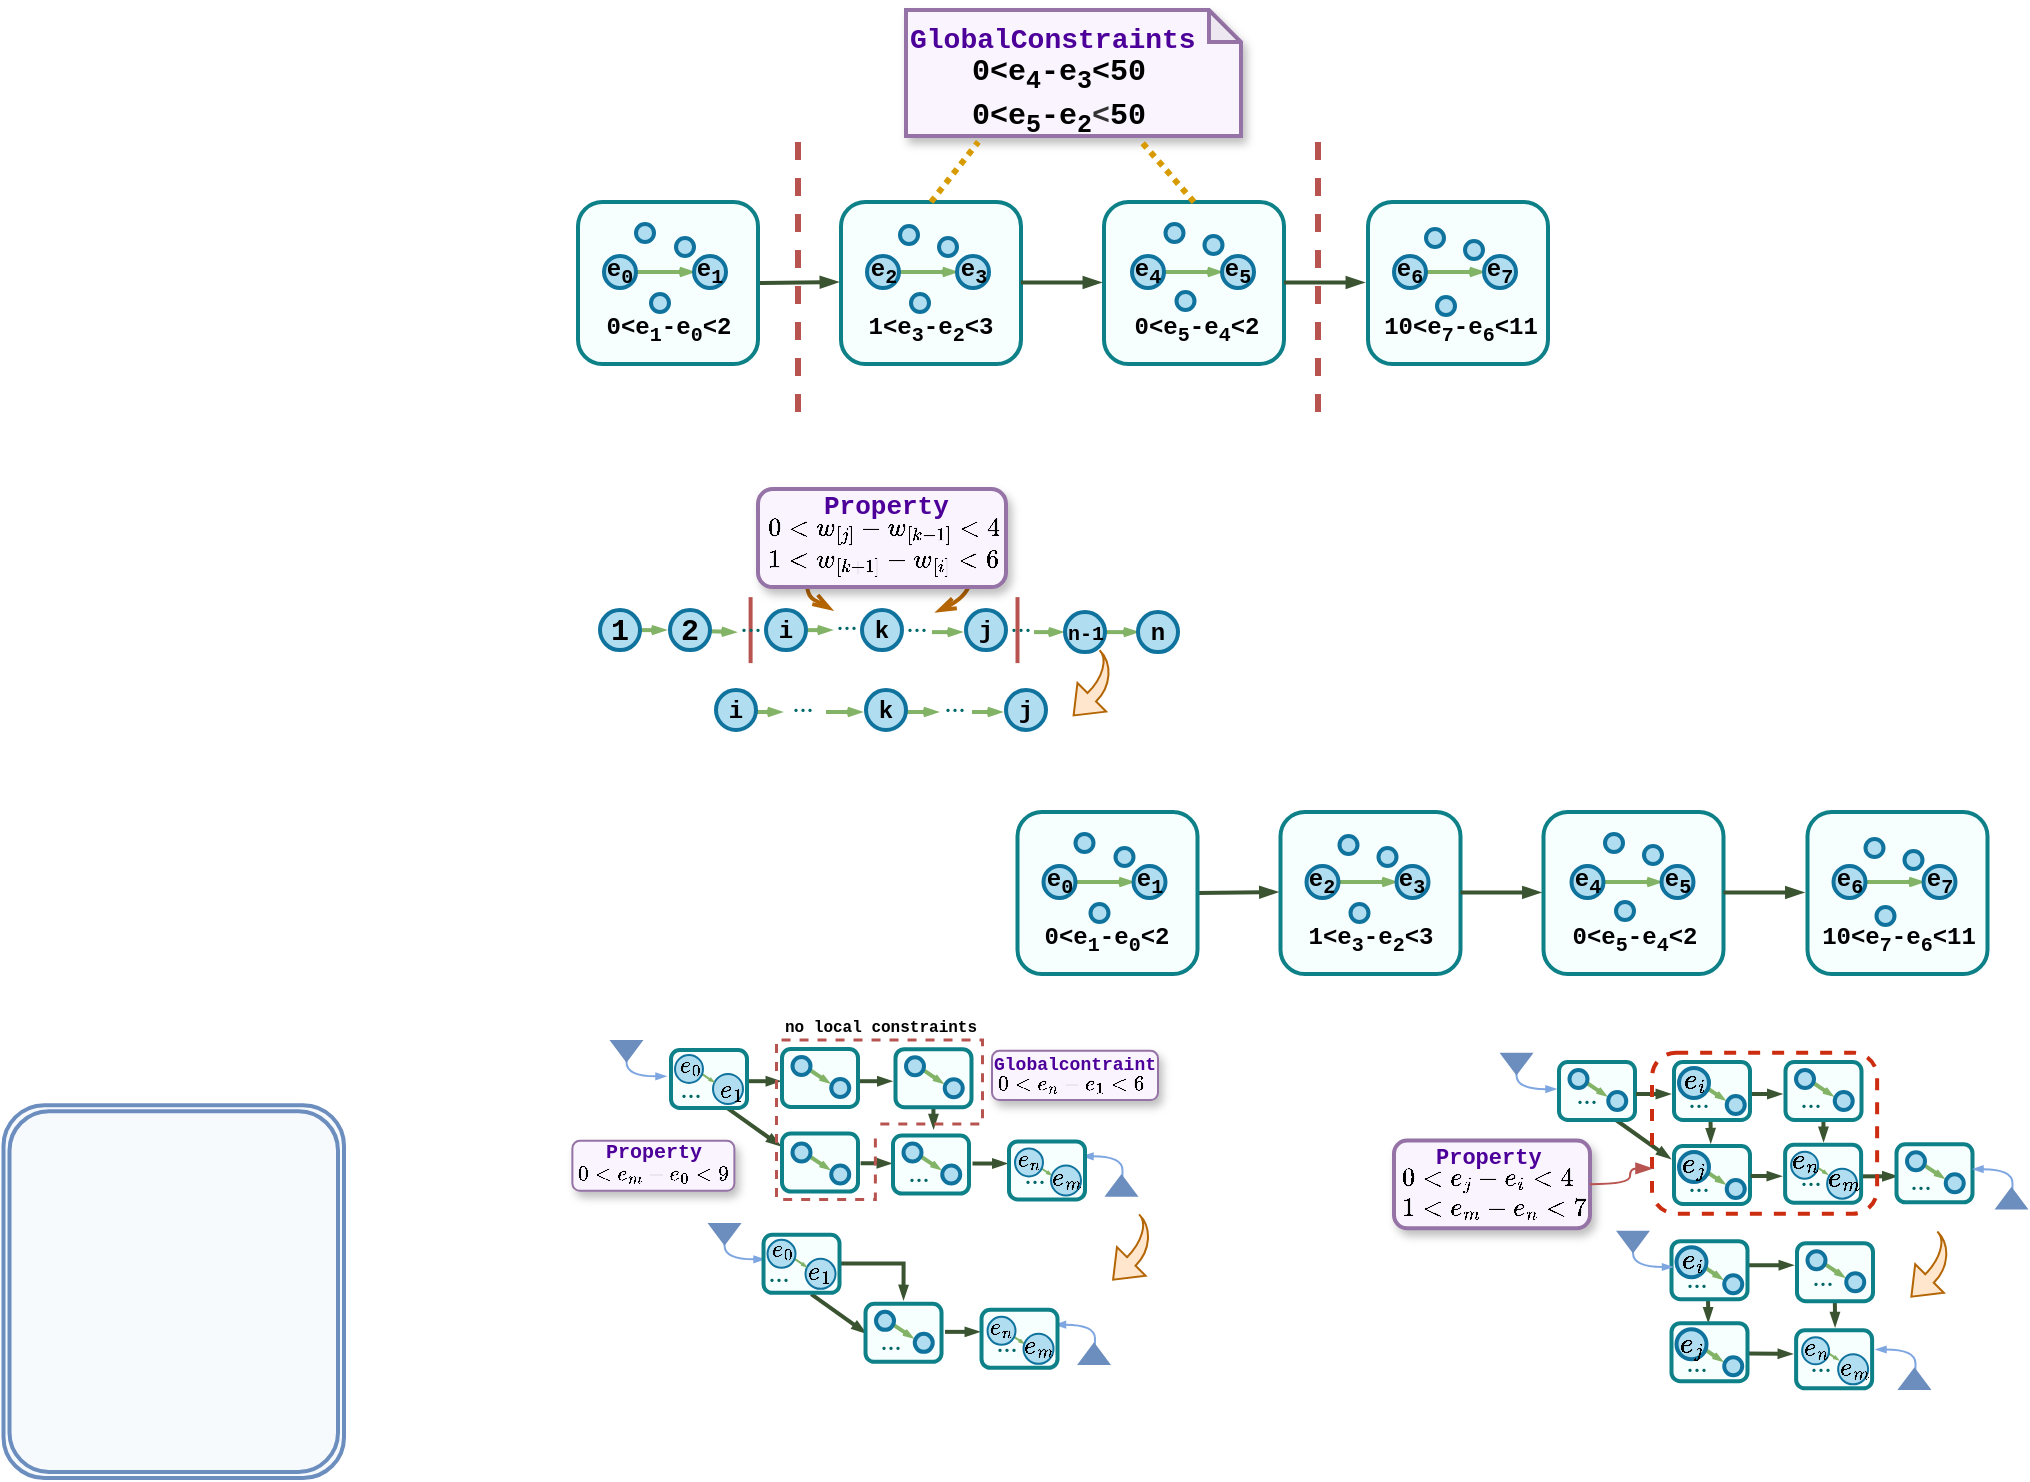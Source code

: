<mxfile version="26.0.2">
  <diagram name="第 1 页" id="m1pVP5Tc0f8NvSb4w2ug">
    <mxGraphModel dx="1621" dy="521" grid="1" gridSize="10" guides="1" tooltips="1" connect="1" arrows="1" fold="1" page="1" pageScale="1" pageWidth="850" pageHeight="1100" math="1" shadow="0">
      <root>
        <mxCell id="0" />
        <mxCell id="1" parent="0" />
        <mxCell id="yi_vbVs-w1i4XVT2JOpy-703" value="" style="shape=ext;double=1;rounded=1;whiteSpace=wrap;html=1;fillColor=#F7FAFD;strokeColor=#6c8ebf;strokeWidth=2;container=0;arcSize=12;" vertex="1" parent="1">
          <mxGeometry x="-217.25" y="771.6" width="170.25" height="186.4" as="geometry" />
        </mxCell>
        <mxCell id="yi_vbVs-w1i4XVT2JOpy-530" style="rounded=0;orthogonalLoop=1;jettySize=auto;html=1;strokeColor=#3A5431;endArrow=blockThin;endFill=1;endSize=2;strokeWidth=2;fillColor=#6d8764;exitX=0.75;exitY=1;exitDx=0;exitDy=0;entryX=-0.05;entryY=0.245;entryDx=0;entryDy=0;entryPerimeter=0;" edge="1" parent="1" source="yi_vbVs-w1i4XVT2JOpy-408">
          <mxGeometry relative="1" as="geometry">
            <mxPoint x="609" y="776" as="sourcePoint" />
            <mxPoint x="616.1" y="798.265" as="targetPoint" />
          </mxGeometry>
        </mxCell>
        <mxCell id="yi_vbVs-w1i4XVT2JOpy-454" style="rounded=0;orthogonalLoop=1;jettySize=auto;html=1;strokeColor=#3A5431;endArrow=blockThin;endFill=1;endSize=2;strokeWidth=2;fillColor=#6d8764;" edge="1" parent="1">
          <mxGeometry relative="1" as="geometry">
            <mxPoint x="654.75" y="766" as="sourcePoint" />
            <mxPoint x="671.75" y="766" as="targetPoint" />
          </mxGeometry>
        </mxCell>
        <mxCell id="yi_vbVs-w1i4XVT2JOpy-527" style="rounded=0;orthogonalLoop=1;jettySize=auto;html=1;strokeColor=#3A5431;endArrow=blockThin;endFill=1;endSize=2;strokeWidth=2;fillColor=#6d8764;" edge="1" parent="1">
          <mxGeometry relative="1" as="geometry">
            <mxPoint x="692.67" y="775" as="sourcePoint" />
            <mxPoint x="692.79" y="789.5" as="targetPoint" />
          </mxGeometry>
        </mxCell>
        <mxCell id="yi_vbVs-w1i4XVT2JOpy-526" style="rounded=0;orthogonalLoop=1;jettySize=auto;html=1;strokeColor=#3A5431;endArrow=blockThin;endFill=1;endSize=2;strokeWidth=2;fillColor=#6d8764;" edge="1" parent="1">
          <mxGeometry relative="1" as="geometry">
            <mxPoint x="636.25" y="775.66" as="sourcePoint" />
            <mxPoint x="636.37" y="790.16" as="targetPoint" />
          </mxGeometry>
        </mxCell>
        <mxCell id="yi_vbVs-w1i4XVT2JOpy-420" value="" style="endArrow=none;html=1;rounded=0;strokeWidth=2;fillColor=#f8cecc;strokeColor=#b85450;" edge="1" parent="1">
          <mxGeometry width="50" height="50" relative="1" as="geometry">
            <mxPoint x="156.3" y="550.56" as="sourcePoint" />
            <mxPoint x="156.3" y="517.56" as="targetPoint" />
          </mxGeometry>
        </mxCell>
        <mxCell id="yi_vbVs-w1i4XVT2JOpy-199" value="" style="curved=1;endArrow=openThin;html=1;rounded=0;strokeWidth=2;endFill=0;fillColor=#fad7ac;strokeColor=#b46504;exitX=0.301;exitY=1.059;exitDx=0;exitDy=0;exitPerimeter=0;" edge="1" parent="1">
          <mxGeometry width="50" height="50" relative="1" as="geometry">
            <mxPoint x="256.916" y="489.092" as="sourcePoint" />
            <mxPoint x="249" y="525" as="targetPoint" />
            <Array as="points">
              <mxPoint x="268" y="503" />
              <mxPoint x="264" y="518" />
            </Array>
          </mxGeometry>
        </mxCell>
        <mxCell id="yi_vbVs-w1i4XVT2JOpy-226" style="rounded=0;orthogonalLoop=1;jettySize=auto;html=1;endArrow=openThin;endFill=0;strokeColor=#82b366;strokeWidth=2;fillColor=#d5e8d4;endSize=3;entryX=0;entryY=0.5;entryDx=0;entryDy=0;exitX=1;exitY=0.5;exitDx=0;exitDy=0;" edge="1" parent="1">
          <mxGeometry relative="1" as="geometry">
            <mxPoint x="232" y="575" as="sourcePoint" />
            <mxPoint x="250" y="575" as="targetPoint" />
          </mxGeometry>
        </mxCell>
        <mxCell id="yi_vbVs-w1i4XVT2JOpy-98" value="" style="rounded=1;whiteSpace=wrap;html=1;strokeWidth=2;fillColor=#F7FFFE;strokeColor=#0e8088;" vertex="1" parent="1">
          <mxGeometry x="333" y="320" width="90" height="81" as="geometry" />
        </mxCell>
        <mxCell id="yi_vbVs-w1i4XVT2JOpy-99" style="rounded=0;orthogonalLoop=1;jettySize=auto;html=1;endArrow=openThin;endFill=0;strokeColor=#82b366;strokeWidth=2;fillColor=#d5e8d4;endSize=3;entryX=0;entryY=0.5;entryDx=0;entryDy=0;exitX=1;exitY=0.5;exitDx=0;exitDy=0;" edge="1" parent="1" source="yi_vbVs-w1i4XVT2JOpy-100" target="yi_vbVs-w1i4XVT2JOpy-101">
          <mxGeometry relative="1" as="geometry">
            <mxPoint x="372.418" y="362.603" as="sourcePoint" />
            <mxPoint x="388.088" y="367.134" as="targetPoint" />
          </mxGeometry>
        </mxCell>
        <mxCell id="yi_vbVs-w1i4XVT2JOpy-100" value="&lt;b style=&quot;text-wrap-mode: nowrap;&quot;&gt;&lt;span style=&quot;color: light-dark(rgb(0, 0, 0), rgb(255, 255, 255)); font-family: &amp;quot;Courier New&amp;quot;; text-align: left;&quot;&gt;e&lt;/span&gt;&lt;sub style=&quot;color: light-dark(rgb(0, 0, 0), rgb(255, 255, 255)); font-family: &amp;quot;Courier New&amp;quot;; text-align: left; line-height: 13px;&quot;&gt;4&lt;/sub&gt;&lt;/b&gt;" style="ellipse;whiteSpace=wrap;html=1;aspect=fixed;strokeWidth=2;fillColor=#b1ddf0;strokeColor=#10739e;" vertex="1" parent="1">
          <mxGeometry x="347.001" y="346.999" width="16" height="16" as="geometry" />
        </mxCell>
        <mxCell id="yi_vbVs-w1i4XVT2JOpy-101" value="&lt;b style=&quot;text-wrap-mode: nowrap;&quot;&gt;&lt;span style=&quot;color: light-dark(rgb(0, 0, 0), rgb(255, 255, 255)); font-family: &amp;quot;Courier New&amp;quot;; text-align: left;&quot;&gt;e&lt;/span&gt;&lt;sub style=&quot;color: light-dark(rgb(0, 0, 0), rgb(255, 255, 255)); font-family: &amp;quot;Courier New&amp;quot;; text-align: left; line-height: 13px;&quot;&gt;5&lt;/sub&gt;&lt;/b&gt;" style="ellipse;whiteSpace=wrap;html=1;aspect=fixed;strokeWidth=2;fillColor=#b1ddf0;strokeColor=#10739e;" vertex="1" parent="1">
          <mxGeometry x="392.004" y="347.002" width="16" height="16" as="geometry" />
        </mxCell>
        <mxCell id="yi_vbVs-w1i4XVT2JOpy-102" value="&lt;font&gt;&lt;b&gt;&lt;span style=&quot;color: light-dark(rgb(0, 0, 0), rgb(255, 255, 255)); font-family: &amp;quot;Courier New&amp;quot;; text-align: left;&quot;&gt;0&amp;lt;e&lt;/span&gt;&lt;sub style=&quot;color: light-dark(rgb(0, 0, 0), rgb(255, 255, 255)); font-family: &amp;quot;Courier New&amp;quot;; text-align: left; line-height: 13px;&quot;&gt;5&lt;/sub&gt;&lt;span style=&quot;color: light-dark(rgb(0, 0, 0), rgb(255, 255, 255)); font-family: &amp;quot;Courier New&amp;quot;; text-align: left;&quot;&gt;-e&lt;/span&gt;&lt;sub style=&quot;color: light-dark(rgb(0, 0, 0), rgb(255, 255, 255)); font-family: &amp;quot;Courier New&amp;quot;; text-align: left; line-height: 13px;&quot;&gt;4&lt;/sub&gt;&lt;span style=&quot;color: light-dark(rgb(0, 0, 0), rgb(255, 255, 255)); font-family: &amp;quot;Courier New&amp;quot;; text-align: left;&quot;&gt;&amp;lt;2&lt;/span&gt;&lt;/b&gt;&lt;/font&gt;" style="text;html=1;align=center;verticalAlign=middle;resizable=0;points=[];autosize=1;strokeColor=none;fillColor=none;" vertex="1" parent="1">
          <mxGeometry x="338.505" y="369.004" width="80" height="30" as="geometry" />
        </mxCell>
        <mxCell id="yi_vbVs-w1i4XVT2JOpy-105" value="" style="rounded=1;whiteSpace=wrap;html=1;strokeWidth=2;fillColor=#F7FFFE;strokeColor=#0e8088;" vertex="1" parent="1">
          <mxGeometry x="201.5" y="320" width="90" height="81" as="geometry" />
        </mxCell>
        <mxCell id="yi_vbVs-w1i4XVT2JOpy-106" style="rounded=0;orthogonalLoop=1;jettySize=auto;html=1;endArrow=openThin;endFill=0;strokeColor=#82b366;strokeWidth=2;fillColor=#d5e8d4;endSize=3;entryX=0;entryY=0.5;entryDx=0;entryDy=0;exitX=1;exitY=0.5;exitDx=0;exitDy=0;" edge="1" parent="1" source="yi_vbVs-w1i4XVT2JOpy-107" target="yi_vbVs-w1i4XVT2JOpy-108">
          <mxGeometry relative="1" as="geometry">
            <mxPoint x="239.918" y="362.603" as="sourcePoint" />
            <mxPoint x="255.588" y="367.134" as="targetPoint" />
          </mxGeometry>
        </mxCell>
        <mxCell id="yi_vbVs-w1i4XVT2JOpy-107" value="&lt;b style=&quot;text-wrap-mode: nowrap;&quot;&gt;&lt;span style=&quot;color: light-dark(rgb(0, 0, 0), rgb(255, 255, 255)); font-family: &amp;quot;Courier New&amp;quot;; text-align: left;&quot;&gt;e&lt;/span&gt;&lt;sub style=&quot;color: light-dark(rgb(0, 0, 0), rgb(255, 255, 255)); font-family: &amp;quot;Courier New&amp;quot;; text-align: left; line-height: 13px;&quot;&gt;2&lt;/sub&gt;&lt;/b&gt;" style="ellipse;whiteSpace=wrap;html=1;aspect=fixed;strokeWidth=2;fillColor=#b1ddf0;strokeColor=#10739e;" vertex="1" parent="1">
          <mxGeometry x="214.501" y="346.999" width="16" height="16" as="geometry" />
        </mxCell>
        <mxCell id="yi_vbVs-w1i4XVT2JOpy-108" value="&lt;b style=&quot;text-wrap-mode: nowrap;&quot;&gt;&lt;span style=&quot;color: light-dark(rgb(0, 0, 0), rgb(255, 255, 255)); font-family: &amp;quot;Courier New&amp;quot;; text-align: left;&quot;&gt;e&lt;/span&gt;&lt;sub style=&quot;color: light-dark(rgb(0, 0, 0), rgb(255, 255, 255)); font-family: &amp;quot;Courier New&amp;quot;; text-align: left; line-height: 13px;&quot;&gt;3&lt;/sub&gt;&lt;/b&gt;" style="ellipse;whiteSpace=wrap;html=1;aspect=fixed;strokeWidth=2;fillColor=#b1ddf0;strokeColor=#10739e;" vertex="1" parent="1">
          <mxGeometry x="259.504" y="347.002" width="16" height="16" as="geometry" />
        </mxCell>
        <mxCell id="yi_vbVs-w1i4XVT2JOpy-109" value="&lt;font&gt;&lt;b&gt;&lt;span style=&quot;color: light-dark(rgb(0, 0, 0), rgb(255, 255, 255)); font-family: &amp;quot;Courier New&amp;quot;; text-align: left;&quot;&gt;1&amp;lt;e&lt;/span&gt;&lt;sub style=&quot;color: light-dark(rgb(0, 0, 0), rgb(255, 255, 255)); font-family: &amp;quot;Courier New&amp;quot;; text-align: left; line-height: 13px;&quot;&gt;3&lt;/sub&gt;&lt;span style=&quot;color: light-dark(rgb(0, 0, 0), rgb(255, 255, 255)); font-family: &amp;quot;Courier New&amp;quot;; text-align: left;&quot;&gt;-e&lt;/span&gt;&lt;sub style=&quot;color: light-dark(rgb(0, 0, 0), rgb(255, 255, 255)); font-family: &amp;quot;Courier New&amp;quot;; text-align: left; line-height: 13px;&quot;&gt;2&lt;/sub&gt;&lt;span style=&quot;color: light-dark(rgb(0, 0, 0), rgb(255, 255, 255)); font-family: &amp;quot;Courier New&amp;quot;; text-align: left;&quot;&gt;&amp;lt;3&lt;/span&gt;&lt;/b&gt;&lt;/font&gt;" style="text;html=1;align=center;verticalAlign=middle;resizable=0;points=[];autosize=1;strokeColor=none;fillColor=none;" vertex="1" parent="1">
          <mxGeometry x="206.005" y="369.004" width="80" height="30" as="geometry" />
        </mxCell>
        <mxCell id="yi_vbVs-w1i4XVT2JOpy-118" value="" style="rounded=1;whiteSpace=wrap;html=1;strokeWidth=2;fillColor=#F7FFFE;strokeColor=#0e8088;" vertex="1" parent="1">
          <mxGeometry x="465" y="320" width="90" height="81" as="geometry" />
        </mxCell>
        <mxCell id="yi_vbVs-w1i4XVT2JOpy-119" style="rounded=0;orthogonalLoop=1;jettySize=auto;html=1;endArrow=openThin;endFill=0;strokeColor=#82b366;strokeWidth=2;fillColor=#d5e8d4;endSize=3;entryX=0;entryY=0.5;entryDx=0;entryDy=0;exitX=1;exitY=0.5;exitDx=0;exitDy=0;" edge="1" parent="1" source="yi_vbVs-w1i4XVT2JOpy-120" target="yi_vbVs-w1i4XVT2JOpy-121">
          <mxGeometry relative="1" as="geometry">
            <mxPoint x="503.418" y="362.603" as="sourcePoint" />
            <mxPoint x="519.088" y="367.134" as="targetPoint" />
          </mxGeometry>
        </mxCell>
        <mxCell id="yi_vbVs-w1i4XVT2JOpy-120" value="&lt;b style=&quot;text-wrap-mode: nowrap;&quot;&gt;&lt;span style=&quot;color: light-dark(rgb(0, 0, 0), rgb(255, 255, 255)); font-family: &amp;quot;Courier New&amp;quot;; text-align: left;&quot;&gt;e&lt;/span&gt;&lt;sub style=&quot;color: light-dark(rgb(0, 0, 0), rgb(255, 255, 255)); font-family: &amp;quot;Courier New&amp;quot;; text-align: left; line-height: 13px;&quot;&gt;6&lt;/sub&gt;&lt;/b&gt;" style="ellipse;whiteSpace=wrap;html=1;aspect=fixed;strokeWidth=2;fillColor=#b1ddf0;strokeColor=#10739e;" vertex="1" parent="1">
          <mxGeometry x="478.001" y="346.999" width="16" height="16" as="geometry" />
        </mxCell>
        <mxCell id="yi_vbVs-w1i4XVT2JOpy-121" value="&lt;b style=&quot;text-wrap-mode: nowrap;&quot;&gt;&lt;span style=&quot;color: light-dark(rgb(0, 0, 0), rgb(255, 255, 255)); font-family: &amp;quot;Courier New&amp;quot;; text-align: left;&quot;&gt;e&lt;/span&gt;&lt;sub style=&quot;color: light-dark(rgb(0, 0, 0), rgb(255, 255, 255)); font-family: &amp;quot;Courier New&amp;quot;; text-align: left; line-height: 13px;&quot;&gt;7&lt;/sub&gt;&lt;/b&gt;" style="ellipse;whiteSpace=wrap;html=1;aspect=fixed;strokeWidth=2;fillColor=#b1ddf0;strokeColor=#10739e;" vertex="1" parent="1">
          <mxGeometry x="523.004" y="347.002" width="16" height="16" as="geometry" />
        </mxCell>
        <mxCell id="yi_vbVs-w1i4XVT2JOpy-122" value="&lt;font&gt;&lt;b&gt;&lt;span style=&quot;color: light-dark(rgb(0, 0, 0), rgb(255, 255, 255)); font-family: &amp;quot;Courier New&amp;quot;; text-align: left;&quot;&gt;10&amp;lt;e&lt;/span&gt;&lt;sub style=&quot;color: light-dark(rgb(0, 0, 0), rgb(255, 255, 255)); font-family: &amp;quot;Courier New&amp;quot;; text-align: left; line-height: 13px;&quot;&gt;7&lt;/sub&gt;&lt;span style=&quot;color: light-dark(rgb(0, 0, 0), rgb(255, 255, 255)); font-family: &amp;quot;Courier New&amp;quot;; text-align: left;&quot;&gt;-e&lt;/span&gt;&lt;sub style=&quot;color: light-dark(rgb(0, 0, 0), rgb(255, 255, 255)); font-family: &amp;quot;Courier New&amp;quot;; text-align: left; line-height: 13px;&quot;&gt;6&lt;/sub&gt;&lt;span style=&quot;color: light-dark(rgb(0, 0, 0), rgb(255, 255, 255)); font-family: &amp;quot;Courier New&amp;quot;; text-align: left;&quot;&gt;&amp;lt;11&lt;/span&gt;&lt;/b&gt;&lt;/font&gt;" style="text;html=1;align=center;verticalAlign=middle;resizable=0;points=[];autosize=1;strokeColor=none;fillColor=none;" vertex="1" parent="1">
          <mxGeometry x="460.505" y="369.004" width="100" height="30" as="geometry" />
        </mxCell>
        <mxCell id="yi_vbVs-w1i4XVT2JOpy-123" style="rounded=0;orthogonalLoop=1;jettySize=auto;html=1;strokeColor=#3A5431;endArrow=blockThin;endFill=1;endSize=4;strokeWidth=2;exitX=1;exitY=0.5;exitDx=0;exitDy=0;fillColor=#6d8764;" edge="1" parent="1" source="yi_vbVs-w1i4XVT2JOpy-112">
          <mxGeometry relative="1" as="geometry">
            <mxPoint x="167" y="430" as="sourcePoint" />
            <mxPoint x="200" y="360" as="targetPoint" />
          </mxGeometry>
        </mxCell>
        <mxCell id="yi_vbVs-w1i4XVT2JOpy-124" style="rounded=0;orthogonalLoop=1;jettySize=auto;html=1;strokeColor=#3A5431;endArrow=blockThin;endFill=1;endSize=4;strokeWidth=2;exitX=1;exitY=0.5;exitDx=0;exitDy=0;fillColor=#6d8764;" edge="1" parent="1">
          <mxGeometry relative="1" as="geometry">
            <mxPoint x="291.5" y="360.21" as="sourcePoint" />
            <mxPoint x="331.5" y="360.21" as="targetPoint" />
          </mxGeometry>
        </mxCell>
        <mxCell id="yi_vbVs-w1i4XVT2JOpy-125" style="rounded=0;orthogonalLoop=1;jettySize=auto;html=1;strokeColor=#3A5431;endArrow=blockThin;endFill=1;endSize=4;strokeWidth=2;exitX=1;exitY=0.5;exitDx=0;exitDy=0;fillColor=#6d8764;" edge="1" parent="1">
          <mxGeometry relative="1" as="geometry">
            <mxPoint x="423" y="360.21" as="sourcePoint" />
            <mxPoint x="463" y="360.21" as="targetPoint" />
          </mxGeometry>
        </mxCell>
        <mxCell id="yi_vbVs-w1i4XVT2JOpy-126" value="" style="group" vertex="1" connectable="0" parent="1">
          <mxGeometry x="250.5" y="224" width="151" height="100" as="geometry" />
        </mxCell>
        <mxCell id="yi_vbVs-w1i4XVT2JOpy-127" value="" style="shape=note;whiteSpace=wrap;html=1;backgroundOutline=1;darkOpacity=0.05;size=16;fillColor=light-dark(#FAF4FF,#392F3F);strokeColor=#9673a6;strokeWidth=2;shadow=1;" vertex="1" parent="yi_vbVs-w1i4XVT2JOpy-126">
          <mxGeometry x="-16.5" width="167.5" height="63" as="geometry" />
        </mxCell>
        <mxCell id="yi_vbVs-w1i4XVT2JOpy-130" value="&lt;span style=&quot;font-style: normal; font-variant-ligatures: normal; font-variant-caps: normal; letter-spacing: normal; orphans: 2; text-align: left; text-indent: 0px; text-transform: none; widows: 2; word-spacing: 0px; -webkit-text-stroke-width: 0px; white-space: nowrap; text-decoration-thickness: initial; text-decoration-style: initial; text-decoration-color: initial; float: none; display: inline !important;&quot;&gt;&lt;font face=&quot;Courier New&quot; style=&quot;color: rgb(76, 0, 153); font-size: 14px;&quot;&gt;&lt;b style=&quot;&quot;&gt;GlobalConstraints&lt;/b&gt;&lt;/font&gt;&lt;/span&gt;" style="text;whiteSpace=wrap;html=1;shadow=1;" vertex="1" parent="yi_vbVs-w1i4XVT2JOpy-126">
          <mxGeometry x="-16.5" width="134" height="29.11" as="geometry" />
        </mxCell>
        <mxCell id="yi_vbVs-w1i4XVT2JOpy-131" value="&lt;div&gt;&lt;b style=&quot;forced-color-adjust: none; color: rgb(0, 0, 0); font-family: Helvetica; font-style: normal; font-variant-ligatures: normal; font-variant-caps: normal; letter-spacing: normal; orphans: 2; text-indent: 0px; text-transform: none; widows: 2; word-spacing: 0px; -webkit-text-stroke-width: 0px; white-space: nowrap; text-decoration-thickness: initial; text-decoration-style: initial; text-decoration-color: initial;&quot;&gt;&lt;span style=&quot;forced-color-adjust: none; color: light-dark(rgb(0, 0, 0), rgb(255, 255, 255)); font-family: &amp;quot;Courier New&amp;quot;;&quot;&gt;&lt;b style=&quot;font-family: Helvetica;&quot;&gt;&lt;font style=&quot;font-size: 15px;&quot;&gt;&lt;span style=&quot;color: light-dark(rgb(0, 0, 0), rgb(255, 255, 255)); font-family: &amp;quot;Courier New&amp;quot;;&quot;&gt;0&amp;lt;e&lt;/span&gt;&lt;sub style=&quot;color: light-dark(rgb(0, 0, 0), rgb(255, 255, 255)); font-family: &amp;quot;Courier New&amp;quot;; line-height: 13px;&quot;&gt;4&lt;/sub&gt;&lt;span style=&quot;color: light-dark(rgb(0, 0, 0), rgb(255, 255, 255)); font-family: &amp;quot;Courier New&amp;quot;;&quot;&gt;-e&lt;/span&gt;&lt;sub style=&quot;color: light-dark(rgb(0, 0, 0), rgb(255, 255, 255)); font-family: &amp;quot;Courier New&amp;quot;; line-height: 13px;&quot;&gt;3&lt;/sub&gt;&lt;span style=&quot;color: light-dark(rgb(0, 0, 0), rgb(255, 255, 255)); font-family: &amp;quot;Courier New&amp;quot;;&quot;&gt;&amp;lt;50&lt;/span&gt;&lt;/font&gt;&lt;/b&gt;&lt;/span&gt;&lt;/b&gt;&lt;/div&gt;&lt;b style=&quot;forced-color-adjust: none; color: rgb(0, 0, 0); font-family: Helvetica; font-style: normal; font-variant-ligatures: normal; font-variant-caps: normal; letter-spacing: normal; orphans: 2; text-indent: 0px; text-transform: none; widows: 2; word-spacing: 0px; -webkit-text-stroke-width: 0px; white-space: nowrap; text-decoration-thickness: initial; text-decoration-style: initial; text-decoration-color: initial;&quot;&gt;&lt;font style=&quot;font-size: 15px;&quot;&gt;&lt;span style=&quot;forced-color-adjust: none; color: light-dark(rgb(0, 0, 0), rgb(255, 255, 255)); font-family: &amp;quot;Courier New&amp;quot;;&quot;&gt;0&amp;lt;e&lt;/span&gt;&lt;sub style=&quot;forced-color-adjust: none; color: light-dark(rgb(0, 0, 0), rgb(255, 255, 255)); font-family: &amp;quot;Courier New&amp;quot;; line-height: 13px;&quot;&gt;5&lt;/sub&gt;&lt;span style=&quot;forced-color-adjust: none; color: light-dark(rgb(0, 0, 0), rgb(255, 255, 255)); font-family: &amp;quot;Courier New&amp;quot;;&quot;&gt;-e&lt;/span&gt;&lt;sub style=&quot;forced-color-adjust: none; color: light-dark(rgb(0, 0, 0), rgb(255, 255, 255)); font-family: &amp;quot;Courier New&amp;quot;; line-height: 13px;&quot;&gt;2&lt;/sub&gt;&lt;span style=&quot;forced-color-adjust: none; color: light-dark(rgb(0, 0, 0), rgb(255, 255, 255)); font-family: &amp;quot;Courier New&amp;quot;;&quot;&gt;&lt;b style=&quot;color: rgb(51, 51, 51); text-wrap-mode: wrap;&quot;&gt;&amp;lt;&lt;/b&gt;50&lt;/span&gt;&lt;/font&gt;&lt;/b&gt;" style="text;whiteSpace=wrap;html=1;align=center;" vertex="1" parent="yi_vbVs-w1i4XVT2JOpy-126">
          <mxGeometry x="-8.5" y="13.53" width="136.5" height="34.48" as="geometry" />
        </mxCell>
        <mxCell id="yi_vbVs-w1i4XVT2JOpy-132" style="rounded=0;orthogonalLoop=1;jettySize=auto;html=1;exitX=0.5;exitY=0;exitDx=0;exitDy=0;entryX=0.216;entryY=1.046;entryDx=0;entryDy=0;entryPerimeter=0;endArrow=none;endFill=0;dashed=1;dashPattern=1 1;fillColor=#ffe6cc;strokeColor=#d79b00;strokeWidth=3;" edge="1" parent="1" source="yi_vbVs-w1i4XVT2JOpy-105" target="yi_vbVs-w1i4XVT2JOpy-127">
          <mxGeometry relative="1" as="geometry" />
        </mxCell>
        <mxCell id="yi_vbVs-w1i4XVT2JOpy-133" style="rounded=0;orthogonalLoop=1;jettySize=auto;html=1;exitX=0.5;exitY=0;exitDx=0;exitDy=0;entryX=0.703;entryY=1.046;entryDx=0;entryDy=0;entryPerimeter=0;endArrow=none;endFill=0;dashed=1;dashPattern=1 1;fillColor=#ffe6cc;strokeColor=#d79b00;strokeWidth=3;" edge="1" parent="1" source="yi_vbVs-w1i4XVT2JOpy-98" target="yi_vbVs-w1i4XVT2JOpy-127">
          <mxGeometry relative="1" as="geometry">
            <mxPoint x="256" y="330" as="sourcePoint" />
            <mxPoint x="290" y="293" as="targetPoint" />
          </mxGeometry>
        </mxCell>
        <mxCell id="yi_vbVs-w1i4XVT2JOpy-134" value="" style="endArrow=none;dashed=1;html=1;rounded=0;strokeWidth=3;fillColor=#f8cecc;strokeColor=#b85450;" edge="1" parent="1">
          <mxGeometry width="50" height="50" relative="1" as="geometry">
            <mxPoint x="180" y="425" as="sourcePoint" />
            <mxPoint x="180" y="285" as="targetPoint" />
          </mxGeometry>
        </mxCell>
        <mxCell id="yi_vbVs-w1i4XVT2JOpy-135" value="" style="endArrow=none;dashed=1;html=1;rounded=0;strokeWidth=3;fillColor=#f8cecc;strokeColor=#b85450;" edge="1" parent="1">
          <mxGeometry width="50" height="50" relative="1" as="geometry">
            <mxPoint x="440" y="425" as="sourcePoint" />
            <mxPoint x="440" y="285" as="targetPoint" />
          </mxGeometry>
        </mxCell>
        <mxCell id="yi_vbVs-w1i4XVT2JOpy-136" value="" style="ellipse;whiteSpace=wrap;html=1;aspect=fixed;strokeWidth=2;fillColor=#b1ddf0;strokeColor=#10739e;" vertex="1" parent="1">
          <mxGeometry x="231" y="332" width="9" height="9" as="geometry" />
        </mxCell>
        <mxCell id="yi_vbVs-w1i4XVT2JOpy-137" value="" style="ellipse;whiteSpace=wrap;html=1;aspect=fixed;strokeWidth=2;fillColor=#b1ddf0;strokeColor=#10739e;" vertex="1" parent="1">
          <mxGeometry x="236.5" y="366" width="9" height="9" as="geometry" />
        </mxCell>
        <mxCell id="yi_vbVs-w1i4XVT2JOpy-141" value="" style="ellipse;whiteSpace=wrap;html=1;aspect=fixed;strokeWidth=2;fillColor=#b1ddf0;strokeColor=#10739e;" vertex="1" parent="1">
          <mxGeometry x="250.5" y="338" width="9" height="9" as="geometry" />
        </mxCell>
        <mxCell id="yi_vbVs-w1i4XVT2JOpy-142" value="" style="ellipse;whiteSpace=wrap;html=1;aspect=fixed;strokeWidth=2;fillColor=#b1ddf0;strokeColor=#10739e;" vertex="1" parent="1">
          <mxGeometry x="363.75" y="331" width="9" height="9" as="geometry" />
        </mxCell>
        <mxCell id="yi_vbVs-w1i4XVT2JOpy-143" value="" style="ellipse;whiteSpace=wrap;html=1;aspect=fixed;strokeWidth=2;fillColor=#b1ddf0;strokeColor=#10739e;" vertex="1" parent="1">
          <mxGeometry x="369.25" y="365" width="9" height="9" as="geometry" />
        </mxCell>
        <mxCell id="yi_vbVs-w1i4XVT2JOpy-144" value="" style="ellipse;whiteSpace=wrap;html=1;aspect=fixed;strokeWidth=2;fillColor=#b1ddf0;strokeColor=#10739e;" vertex="1" parent="1">
          <mxGeometry x="383.25" y="337" width="9" height="9" as="geometry" />
        </mxCell>
        <mxCell id="yi_vbVs-w1i4XVT2JOpy-145" value="" style="ellipse;whiteSpace=wrap;html=1;aspect=fixed;strokeWidth=2;fillColor=#b1ddf0;strokeColor=#10739e;" vertex="1" parent="1">
          <mxGeometry x="494" y="333.5" width="9" height="9" as="geometry" />
        </mxCell>
        <mxCell id="yi_vbVs-w1i4XVT2JOpy-146" value="" style="ellipse;whiteSpace=wrap;html=1;aspect=fixed;strokeWidth=2;fillColor=#b1ddf0;strokeColor=#10739e;" vertex="1" parent="1">
          <mxGeometry x="499.5" y="367.5" width="9" height="9" as="geometry" />
        </mxCell>
        <mxCell id="yi_vbVs-w1i4XVT2JOpy-147" value="" style="ellipse;whiteSpace=wrap;html=1;aspect=fixed;strokeWidth=2;fillColor=#b1ddf0;strokeColor=#10739e;" vertex="1" parent="1">
          <mxGeometry x="513.5" y="339.5" width="9" height="9" as="geometry" />
        </mxCell>
        <mxCell id="yi_vbVs-w1i4XVT2JOpy-149" value="" style="group" vertex="1" connectable="0" parent="1">
          <mxGeometry x="70" y="320" width="90" height="81" as="geometry" />
        </mxCell>
        <mxCell id="yi_vbVs-w1i4XVT2JOpy-112" value="" style="rounded=1;whiteSpace=wrap;html=1;strokeWidth=2;fillColor=#F7FFFE;strokeColor=#0e8088;" vertex="1" parent="yi_vbVs-w1i4XVT2JOpy-149">
          <mxGeometry width="90" height="81" as="geometry" />
        </mxCell>
        <mxCell id="yi_vbVs-w1i4XVT2JOpy-113" style="rounded=0;orthogonalLoop=1;jettySize=auto;html=1;endArrow=openThin;endFill=0;strokeColor=#82b366;strokeWidth=2;fillColor=#d5e8d4;endSize=3;entryX=0;entryY=0.5;entryDx=0;entryDy=0;exitX=1;exitY=0.5;exitDx=0;exitDy=0;" edge="1" parent="yi_vbVs-w1i4XVT2JOpy-149" source="yi_vbVs-w1i4XVT2JOpy-114" target="yi_vbVs-w1i4XVT2JOpy-115">
          <mxGeometry relative="1" as="geometry">
            <mxPoint x="38.418" y="42.603" as="sourcePoint" />
            <mxPoint x="54.088" y="47.134" as="targetPoint" />
          </mxGeometry>
        </mxCell>
        <mxCell id="yi_vbVs-w1i4XVT2JOpy-114" value="&lt;b style=&quot;text-wrap-mode: nowrap;&quot;&gt;&lt;span style=&quot;color: light-dark(rgb(0, 0, 0), rgb(255, 255, 255)); font-family: &amp;quot;Courier New&amp;quot;; text-align: left;&quot;&gt;e&lt;/span&gt;&lt;sub style=&quot;color: light-dark(rgb(0, 0, 0), rgb(255, 255, 255)); font-family: &amp;quot;Courier New&amp;quot;; text-align: left; line-height: 13px;&quot;&gt;0&lt;/sub&gt;&lt;/b&gt;" style="ellipse;whiteSpace=wrap;html=1;aspect=fixed;strokeWidth=2;fillColor=#b1ddf0;strokeColor=#10739e;" vertex="1" parent="yi_vbVs-w1i4XVT2JOpy-149">
          <mxGeometry x="13.001" y="26.999" width="16" height="16" as="geometry" />
        </mxCell>
        <mxCell id="yi_vbVs-w1i4XVT2JOpy-115" value="&lt;b style=&quot;text-wrap-mode: nowrap;&quot;&gt;&lt;span style=&quot;color: light-dark(rgb(0, 0, 0), rgb(255, 255, 255)); font-family: &amp;quot;Courier New&amp;quot;; text-align: left;&quot;&gt;e&lt;/span&gt;&lt;sub style=&quot;color: light-dark(rgb(0, 0, 0), rgb(255, 255, 255)); font-family: &amp;quot;Courier New&amp;quot;; text-align: left; line-height: 13px;&quot;&gt;1&lt;/sub&gt;&lt;/b&gt;" style="ellipse;whiteSpace=wrap;html=1;aspect=fixed;strokeWidth=2;fillColor=#b1ddf0;strokeColor=#10739e;" vertex="1" parent="yi_vbVs-w1i4XVT2JOpy-149">
          <mxGeometry x="58.004" y="27.002" width="16" height="16" as="geometry" />
        </mxCell>
        <mxCell id="yi_vbVs-w1i4XVT2JOpy-116" value="&lt;font&gt;&lt;b&gt;&lt;span style=&quot;color: light-dark(rgb(0, 0, 0), rgb(255, 255, 255)); font-family: &amp;quot;Courier New&amp;quot;; text-align: left;&quot;&gt;0&amp;lt;e&lt;/span&gt;&lt;sub style=&quot;color: light-dark(rgb(0, 0, 0), rgb(255, 255, 255)); font-family: &amp;quot;Courier New&amp;quot;; text-align: left; line-height: 13px;&quot;&gt;1&lt;/sub&gt;&lt;span style=&quot;color: light-dark(rgb(0, 0, 0), rgb(255, 255, 255)); font-family: &amp;quot;Courier New&amp;quot;; text-align: left;&quot;&gt;-e&lt;/span&gt;&lt;sub style=&quot;color: light-dark(rgb(0, 0, 0), rgb(255, 255, 255)); font-family: &amp;quot;Courier New&amp;quot;; text-align: left; line-height: 13px;&quot;&gt;0&lt;/sub&gt;&lt;span style=&quot;color: light-dark(rgb(0, 0, 0), rgb(255, 255, 255)); font-family: &amp;quot;Courier New&amp;quot;; text-align: left;&quot;&gt;&amp;lt;2&lt;/span&gt;&lt;/b&gt;&lt;/font&gt;" style="text;html=1;align=center;verticalAlign=middle;resizable=0;points=[];autosize=1;strokeColor=none;fillColor=none;" vertex="1" parent="yi_vbVs-w1i4XVT2JOpy-149">
          <mxGeometry x="4.505" y="49.004" width="80" height="30" as="geometry" />
        </mxCell>
        <mxCell id="yi_vbVs-w1i4XVT2JOpy-138" value="" style="ellipse;whiteSpace=wrap;html=1;aspect=fixed;strokeWidth=2;fillColor=#b1ddf0;strokeColor=#10739e;" vertex="1" parent="yi_vbVs-w1i4XVT2JOpy-149">
          <mxGeometry x="29" y="11" width="9" height="9" as="geometry" />
        </mxCell>
        <mxCell id="yi_vbVs-w1i4XVT2JOpy-139" value="" style="ellipse;whiteSpace=wrap;html=1;aspect=fixed;strokeWidth=2;fillColor=#b1ddf0;strokeColor=#10739e;" vertex="1" parent="yi_vbVs-w1i4XVT2JOpy-149">
          <mxGeometry x="49" y="18" width="9" height="9" as="geometry" />
        </mxCell>
        <mxCell id="yi_vbVs-w1i4XVT2JOpy-140" value="" style="ellipse;whiteSpace=wrap;html=1;aspect=fixed;strokeWidth=2;fillColor=#b1ddf0;strokeColor=#10739e;" vertex="1" parent="yi_vbVs-w1i4XVT2JOpy-149">
          <mxGeometry x="36.5" y="46" width="9" height="9" as="geometry" />
        </mxCell>
        <mxCell id="yi_vbVs-w1i4XVT2JOpy-163" style="rounded=0;orthogonalLoop=1;jettySize=auto;html=1;endArrow=openThin;endFill=0;strokeColor=#82b366;strokeWidth=2;fillColor=#d5e8d4;endSize=3;entryX=0;entryY=0.5;entryDx=0;entryDy=0;exitX=1.036;exitY=0.524;exitDx=0;exitDy=0;exitPerimeter=0;" edge="1" parent="1">
          <mxGeometry relative="1" as="geometry">
            <mxPoint x="130.72" y="534.54" as="sourcePoint" />
            <mxPoint x="149" y="535.06" as="targetPoint" />
          </mxGeometry>
        </mxCell>
        <mxCell id="yi_vbVs-w1i4XVT2JOpy-164" style="rounded=0;orthogonalLoop=1;jettySize=auto;html=1;endArrow=openThin;endFill=0;strokeColor=#82b366;strokeWidth=2;fillColor=#d5e8d4;endSize=3;entryX=0;entryY=0.5;entryDx=0;entryDy=0;exitX=1;exitY=0.5;exitDx=0;exitDy=0;" edge="1" parent="1">
          <mxGeometry relative="1" as="geometry">
            <mxPoint x="97.0" y="534.06" as="sourcePoint" />
            <mxPoint x="114" y="534.06" as="targetPoint" />
          </mxGeometry>
        </mxCell>
        <mxCell id="yi_vbVs-w1i4XVT2JOpy-165" value="&lt;div style=&quot;text-align: left;&quot;&gt;&lt;span style=&quot;background-color: transparent; color: light-dark(rgb(0, 0, 0), rgb(255, 255, 255)); font-size: 15px; text-wrap-mode: nowrap;&quot;&gt;&lt;font face=&quot;Courier New&quot;&gt;&lt;b&gt;1&lt;/b&gt;&lt;/font&gt;&lt;/span&gt;&lt;/div&gt;" style="ellipse;whiteSpace=wrap;html=1;aspect=fixed;strokeWidth=2;fillColor=#b1ddf0;strokeColor=#10739e;" vertex="1" parent="1">
          <mxGeometry x="81" y="524.06" width="20" height="20" as="geometry" />
        </mxCell>
        <mxCell id="yi_vbVs-w1i4XVT2JOpy-166" value="&lt;div style=&quot;text-align: left;&quot;&gt;&lt;span style=&quot;background-color: transparent; color: light-dark(rgb(0, 0, 0), rgb(255, 255, 255)); font-size: 15px; text-wrap-mode: nowrap;&quot;&gt;&lt;font face=&quot;Courier New&quot;&gt;&lt;b&gt;2&lt;/b&gt;&lt;/font&gt;&lt;/span&gt;&lt;/div&gt;" style="ellipse;whiteSpace=wrap;html=1;aspect=fixed;strokeWidth=2;fillColor=#b1ddf0;strokeColor=#10739e;" vertex="1" parent="1">
          <mxGeometry x="116" y="524.06" width="20" height="20" as="geometry" />
        </mxCell>
        <mxCell id="yi_vbVs-w1i4XVT2JOpy-167" style="rounded=0;orthogonalLoop=1;jettySize=auto;html=1;endArrow=openThin;endFill=0;strokeColor=#82b366;strokeWidth=2;fillColor=#d5e8d4;endSize=3;entryX=0;entryY=0.5;entryDx=0;entryDy=0;exitX=1;exitY=0.5;exitDx=0;exitDy=0;" edge="1" parent="1">
          <mxGeometry relative="1" as="geometry">
            <mxPoint x="179" y="534.06" as="sourcePoint" />
            <mxPoint x="197" y="534.06" as="targetPoint" />
          </mxGeometry>
        </mxCell>
        <mxCell id="yi_vbVs-w1i4XVT2JOpy-168" value="&lt;div style=&quot;text-align: left;&quot;&gt;&lt;span style=&quot;background-color: transparent; color: light-dark(rgb(0, 0, 0), rgb(255, 255, 255)); text-wrap-mode: nowrap;&quot;&gt;&lt;font face=&quot;Courier New&quot;&gt;&lt;b&gt;i&lt;/b&gt;&lt;/font&gt;&lt;/span&gt;&lt;/div&gt;" style="ellipse;whiteSpace=wrap;html=1;aspect=fixed;strokeWidth=2;fillColor=#b1ddf0;strokeColor=#10739e;" vertex="1" parent="1">
          <mxGeometry x="164" y="524.06" width="20" height="20" as="geometry" />
        </mxCell>
        <mxCell id="yi_vbVs-w1i4XVT2JOpy-169" value="&lt;font style=&quot;font-size: 14px; color: rgb(0, 102, 102);&quot; face=&quot;Tahoma&quot;&gt;...&lt;/font&gt;" style="text;html=1;align=center;verticalAlign=middle;resizable=0;points=[];autosize=1;strokeColor=none;fillColor=none;" vertex="1" parent="1">
          <mxGeometry x="136" y="516.06" width="40" height="30" as="geometry" />
        </mxCell>
        <mxCell id="yi_vbVs-w1i4XVT2JOpy-170" style="rounded=0;orthogonalLoop=1;jettySize=auto;html=1;endArrow=openThin;endFill=0;strokeColor=#82b366;strokeWidth=2;fillColor=#d5e8d4;endSize=3;entryX=0;entryY=0.5;entryDx=0;entryDy=0;exitX=1;exitY=0.5;exitDx=0;exitDy=0;" edge="1" parent="1">
          <mxGeometry relative="1" as="geometry">
            <mxPoint x="247" y="535.06" as="sourcePoint" />
            <mxPoint x="262" y="535.06" as="targetPoint" />
          </mxGeometry>
        </mxCell>
        <mxCell id="yi_vbVs-w1i4XVT2JOpy-171" value="&lt;div style=&quot;text-align: left;&quot;&gt;&lt;span style=&quot;background-color: transparent; color: light-dark(rgb(0, 0, 0), rgb(255, 255, 255)); text-wrap-mode: nowrap;&quot;&gt;&lt;font face=&quot;Courier New&quot;&gt;&lt;b&gt;j&lt;/b&gt;&lt;/font&gt;&lt;/span&gt;&lt;/div&gt;" style="ellipse;whiteSpace=wrap;html=1;aspect=fixed;strokeWidth=2;fillColor=#b1ddf0;strokeColor=#10739e;" vertex="1" parent="1">
          <mxGeometry x="264" y="524.06" width="20" height="20" as="geometry" />
        </mxCell>
        <mxCell id="yi_vbVs-w1i4XVT2JOpy-172" value="&lt;font style=&quot;font-size: 14px; color: rgb(0, 102, 102);&quot; face=&quot;Tahoma&quot;&gt;...&lt;/font&gt;" style="text;html=1;align=center;verticalAlign=middle;resizable=0;points=[];autosize=1;strokeColor=none;fillColor=none;" vertex="1" parent="1">
          <mxGeometry x="219" y="516.06" width="40" height="30" as="geometry" />
        </mxCell>
        <mxCell id="yi_vbVs-w1i4XVT2JOpy-173" value="&lt;font style=&quot;font-size: 14px; color: rgb(0, 102, 102);&quot; face=&quot;Tahoma&quot;&gt;...&lt;/font&gt;" style="text;html=1;align=center;verticalAlign=middle;resizable=0;points=[];autosize=1;strokeColor=none;fillColor=none;" vertex="1" parent="1">
          <mxGeometry x="271" y="516.06" width="40" height="30" as="geometry" />
        </mxCell>
        <mxCell id="yi_vbVs-w1i4XVT2JOpy-174" value="&lt;div style=&quot;text-align: left;&quot;&gt;&lt;span style=&quot;background-color: transparent; color: light-dark(rgb(0, 0, 0), rgb(255, 255, 255)); text-wrap-mode: nowrap;&quot;&gt;&lt;font face=&quot;Courier New&quot;&gt;&lt;b&gt;k&lt;/b&gt;&lt;/font&gt;&lt;/span&gt;&lt;/div&gt;" style="ellipse;whiteSpace=wrap;html=1;aspect=fixed;strokeWidth=2;fillColor=#b1ddf0;strokeColor=#10739e;" vertex="1" parent="1">
          <mxGeometry x="212" y="524.06" width="20" height="20" as="geometry" />
        </mxCell>
        <mxCell id="yi_vbVs-w1i4XVT2JOpy-175" value="&lt;font style=&quot;font-size: 14px; color: rgb(0, 102, 102);&quot; face=&quot;Tahoma&quot;&gt;...&lt;/font&gt;" style="text;html=1;align=center;verticalAlign=middle;resizable=0;points=[];autosize=1;strokeColor=none;fillColor=none;" vertex="1" parent="1">
          <mxGeometry x="184" y="515.06" width="40" height="30" as="geometry" />
        </mxCell>
        <mxCell id="yi_vbVs-w1i4XVT2JOpy-190" value="" style="group;strokeWidth=3;dashed=1;shadow=1;rounded=0;" vertex="1" connectable="0" parent="1">
          <mxGeometry x="83" y="463.56" width="261" height="52" as="geometry" />
        </mxCell>
        <mxCell id="yi_vbVs-w1i4XVT2JOpy-194" value="" style="curved=1;endArrow=openThin;html=1;rounded=0;strokeWidth=2;endFill=0;fillColor=#fad7ac;strokeColor=#b46504;exitX=0;exitY=0.5;exitDx=0;exitDy=0;entryX=0.06;entryY=0.93;entryDx=0;entryDy=0;entryPerimeter=0;" edge="1" parent="yi_vbVs-w1i4XVT2JOpy-190">
          <mxGeometry width="50" height="50" relative="1" as="geometry">
            <mxPoint x="112.192" y="23.863" as="sourcePoint" />
            <mxPoint x="114.28" y="60.48" as="targetPoint" />
            <Array as="points">
              <mxPoint x="102" y="35.3" />
              <mxPoint x="101" y="53.3" />
              <mxPoint x="109" y="57.3" />
            </Array>
          </mxGeometry>
        </mxCell>
        <mxCell id="yi_vbVs-w1i4XVT2JOpy-428" value="" style="rounded=1;whiteSpace=wrap;html=1;shadow=1;strokeColor=#9673A6;strokeWidth=2;fillColor=#FAF4FF;" vertex="1" parent="yi_vbVs-w1i4XVT2JOpy-190">
          <mxGeometry x="77" width="124" height="49" as="geometry" />
        </mxCell>
        <mxCell id="yi_vbVs-w1i4XVT2JOpy-429" value="&lt;span style=&quot;font-style: normal; font-variant-ligatures: normal; font-variant-caps: normal; letter-spacing: normal; orphans: 2; text-align: left; text-indent: 0px; text-transform: none; widows: 2; word-spacing: 0px; -webkit-text-stroke-width: 0px; white-space: nowrap; text-decoration-thickness: initial; text-decoration-style: initial; text-decoration-color: initial; float: none; display: inline !important;&quot;&gt;&lt;font style=&quot;color: rgb(76, 0, 153); font-size: 13px;&quot; face=&quot;Courier New&quot;&gt;&lt;b style=&quot;&quot;&gt;Property&lt;/b&gt;&lt;/font&gt;&lt;/span&gt;" style="text;whiteSpace=wrap;html=1;shadow=1;" vertex="1" parent="yi_vbVs-w1i4XVT2JOpy-190">
          <mxGeometry x="107.87" y="-6.0" width="69.13" height="23.78" as="geometry" />
        </mxCell>
        <mxCell id="yi_vbVs-w1i4XVT2JOpy-430" value="&lt;span style=&quot;color: rgb(0, 0, 0); font-family: Helvetica; font-style: normal; font-variant-ligatures: normal; font-variant-caps: normal; font-weight: 400; letter-spacing: normal; orphans: 2; text-align: center; text-indent: 0px; text-transform: none; widows: 2; word-spacing: 0px; -webkit-text-stroke-width: 0px; white-space: normal; text-decoration-thickness: initial; text-decoration-style: initial; text-decoration-color: initial; float: none; display: inline !important;&quot;&gt;&lt;font style=&quot;font-size: 11px;&quot;&gt;\(0 &amp;lt; w_{[j]} - w_{[k-1]}&amp;nbsp;&amp;lt; 4\)&lt;/font&gt;&lt;/span&gt;&lt;div&gt;&lt;span style=&quot;color: rgb(0, 0, 0); font-family: Helvetica; font-style: normal; font-variant-ligatures: normal; font-variant-caps: normal; font-weight: 400; letter-spacing: normal; orphans: 2; text-align: center; text-indent: 0px; text-transform: none; widows: 2; word-spacing: 0px; -webkit-text-stroke-width: 0px; white-space: normal; text-decoration-thickness: initial; text-decoration-style: initial; text-decoration-color: initial; float: none; display: inline !important;&quot;&gt;&lt;font style=&quot;font-size: 11px;&quot;&gt;\(1 &amp;lt; w_{[k+1]} - w_{[i]}&amp;nbsp;&amp;lt; 6\)&lt;/font&gt;&lt;/span&gt;&lt;/div&gt;" style="text;whiteSpace=wrap;html=1;" vertex="1" parent="yi_vbVs-w1i4XVT2JOpy-190">
          <mxGeometry x="80" y="4.996" width="116" height="24" as="geometry" />
        </mxCell>
        <mxCell id="yi_vbVs-w1i4XVT2JOpy-201" style="rounded=0;orthogonalLoop=1;jettySize=auto;html=1;endArrow=openThin;endFill=0;strokeColor=#82b366;strokeWidth=2;fillColor=#d5e8d4;endSize=3;entryX=0;entryY=0.5;entryDx=0;entryDy=0;exitX=1;exitY=0.5;exitDx=0;exitDy=0;" edge="1" parent="1" target="yi_vbVs-w1i4XVT2JOpy-204">
          <mxGeometry relative="1" as="geometry">
            <mxPoint x="334" y="535.06" as="sourcePoint" />
            <mxPoint x="363.088" y="545.194" as="targetPoint" />
          </mxGeometry>
        </mxCell>
        <mxCell id="yi_vbVs-w1i4XVT2JOpy-202" style="rounded=0;orthogonalLoop=1;jettySize=auto;html=1;endArrow=openThin;endFill=0;strokeColor=#82b366;strokeWidth=2;fillColor=#d5e8d4;endSize=3;entryX=0;entryY=0.5;entryDx=0;entryDy=0;exitX=1;exitY=0.5;exitDx=0;exitDy=0;" edge="1" parent="1">
          <mxGeometry relative="1" as="geometry">
            <mxPoint x="298" y="535.06" as="sourcePoint" />
            <mxPoint x="312.5" y="535.06" as="targetPoint" />
          </mxGeometry>
        </mxCell>
        <mxCell id="yi_vbVs-w1i4XVT2JOpy-203" value="&lt;div style=&quot;text-align: left;&quot;&gt;&lt;span style=&quot;background-color: transparent; color: light-dark(rgb(0, 0, 0), rgb(255, 255, 255)); text-wrap-mode: nowrap;&quot;&gt;&lt;font style=&quot;font-size: 10px;&quot; face=&quot;Courier New&quot;&gt;&lt;b style=&quot;&quot;&gt;n-1&lt;/b&gt;&lt;/font&gt;&lt;/span&gt;&lt;/div&gt;" style="ellipse;whiteSpace=wrap;html=1;aspect=fixed;strokeWidth=2;fillColor=#b1ddf0;strokeColor=#10739e;" vertex="1" parent="1">
          <mxGeometry x="313.5" y="525.06" width="20" height="20" as="geometry" />
        </mxCell>
        <mxCell id="yi_vbVs-w1i4XVT2JOpy-204" value="&lt;div style=&quot;text-align: left;&quot;&gt;&lt;span style=&quot;background-color: transparent; color: light-dark(rgb(0, 0, 0), rgb(255, 255, 255)); text-wrap-mode: nowrap;&quot;&gt;&lt;font face=&quot;Courier New&quot;&gt;&lt;b&gt;n&lt;/b&gt;&lt;/font&gt;&lt;/span&gt;&lt;/div&gt;" style="ellipse;whiteSpace=wrap;html=1;aspect=fixed;strokeWidth=2;fillColor=#b1ddf0;strokeColor=#10739e;" vertex="1" parent="1">
          <mxGeometry x="350" y="525.06" width="20" height="20" as="geometry" />
        </mxCell>
        <mxCell id="yi_vbVs-w1i4XVT2JOpy-212" style="rounded=0;orthogonalLoop=1;jettySize=auto;html=1;endArrow=openThin;endFill=0;strokeColor=#82b366;strokeWidth=2;fillColor=#d5e8d4;endSize=3;entryX=0;entryY=0.5;entryDx=0;entryDy=0;exitX=1;exitY=0.5;exitDx=0;exitDy=0;" edge="1" parent="1">
          <mxGeometry relative="1" as="geometry">
            <mxPoint x="154" y="575" as="sourcePoint" />
            <mxPoint x="172" y="575" as="targetPoint" />
          </mxGeometry>
        </mxCell>
        <mxCell id="yi_vbVs-w1i4XVT2JOpy-213" value="&lt;div style=&quot;text-align: left;&quot;&gt;&lt;span style=&quot;background-color: transparent; color: light-dark(rgb(0, 0, 0), rgb(255, 255, 255)); text-wrap-mode: nowrap;&quot;&gt;&lt;font face=&quot;Courier New&quot;&gt;&lt;b&gt;i&lt;/b&gt;&lt;/font&gt;&lt;/span&gt;&lt;/div&gt;" style="ellipse;whiteSpace=wrap;html=1;aspect=fixed;strokeWidth=2;fillColor=#b1ddf0;strokeColor=#10739e;" vertex="1" parent="1">
          <mxGeometry x="139" y="564" width="20" height="20" as="geometry" />
        </mxCell>
        <mxCell id="yi_vbVs-w1i4XVT2JOpy-215" style="rounded=0;orthogonalLoop=1;jettySize=auto;html=1;endArrow=openThin;endFill=0;strokeColor=#82b366;strokeWidth=2;fillColor=#d5e8d4;endSize=3;entryX=0;entryY=0.5;entryDx=0;entryDy=0;exitX=1;exitY=0.5;exitDx=0;exitDy=0;" edge="1" parent="1">
          <mxGeometry relative="1" as="geometry">
            <mxPoint x="267" y="575" as="sourcePoint" />
            <mxPoint x="282" y="575" as="targetPoint" />
          </mxGeometry>
        </mxCell>
        <mxCell id="yi_vbVs-w1i4XVT2JOpy-216" value="&lt;div style=&quot;text-align: left;&quot;&gt;&lt;span style=&quot;background-color: transparent; color: light-dark(rgb(0, 0, 0), rgb(255, 255, 255)); text-wrap-mode: nowrap;&quot;&gt;&lt;font face=&quot;Courier New&quot;&gt;&lt;b&gt;j&lt;/b&gt;&lt;/font&gt;&lt;/span&gt;&lt;/div&gt;" style="ellipse;whiteSpace=wrap;html=1;aspect=fixed;strokeWidth=2;fillColor=#b1ddf0;strokeColor=#10739e;" vertex="1" parent="1">
          <mxGeometry x="284" y="564" width="20" height="20" as="geometry" />
        </mxCell>
        <mxCell id="yi_vbVs-w1i4XVT2JOpy-217" value="&lt;font style=&quot;font-size: 14px; color: rgb(0, 102, 102);&quot; face=&quot;Tahoma&quot;&gt;...&lt;/font&gt;" style="text;html=1;align=center;verticalAlign=middle;resizable=0;points=[];autosize=1;strokeColor=none;fillColor=none;" vertex="1" parent="1">
          <mxGeometry x="238" y="556" width="40" height="30" as="geometry" />
        </mxCell>
        <mxCell id="yi_vbVs-w1i4XVT2JOpy-219" value="&lt;div style=&quot;text-align: left;&quot;&gt;&lt;span style=&quot;background-color: transparent; color: light-dark(rgb(0, 0, 0), rgb(255, 255, 255)); text-wrap-mode: nowrap;&quot;&gt;&lt;font face=&quot;Courier New&quot;&gt;&lt;b&gt;k&lt;/b&gt;&lt;/font&gt;&lt;/span&gt;&lt;/div&gt;" style="ellipse;whiteSpace=wrap;html=1;aspect=fixed;strokeWidth=2;fillColor=#b1ddf0;strokeColor=#10739e;" vertex="1" parent="1">
          <mxGeometry x="214" y="564" width="20" height="20" as="geometry" />
        </mxCell>
        <mxCell id="yi_vbVs-w1i4XVT2JOpy-220" value="&lt;font style=&quot;font-size: 14px; color: rgb(0, 102, 102);&quot; face=&quot;Tahoma&quot;&gt;...&lt;/font&gt;" style="text;html=1;align=center;verticalAlign=middle;resizable=0;points=[];autosize=1;strokeColor=none;fillColor=none;" vertex="1" parent="1">
          <mxGeometry x="162" y="556" width="40" height="30" as="geometry" />
        </mxCell>
        <mxCell id="yi_vbVs-w1i4XVT2JOpy-225" style="rounded=0;orthogonalLoop=1;jettySize=auto;html=1;endArrow=openThin;endFill=0;strokeColor=#82b366;strokeWidth=2;fillColor=#d5e8d4;endSize=3;entryX=0;entryY=0.5;entryDx=0;entryDy=0;exitX=1;exitY=0.5;exitDx=0;exitDy=0;" edge="1" parent="1">
          <mxGeometry relative="1" as="geometry">
            <mxPoint x="194" y="575" as="sourcePoint" />
            <mxPoint x="212" y="575" as="targetPoint" />
          </mxGeometry>
        </mxCell>
        <mxCell id="yi_vbVs-w1i4XVT2JOpy-227" value="" style="rounded=1;whiteSpace=wrap;html=1;strokeWidth=2;fillColor=#F7FFFE;strokeColor=#0e8088;" vertex="1" parent="1">
          <mxGeometry x="552.75" y="625" width="90" height="81" as="geometry" />
        </mxCell>
        <mxCell id="yi_vbVs-w1i4XVT2JOpy-228" style="rounded=0;orthogonalLoop=1;jettySize=auto;html=1;endArrow=openThin;endFill=0;strokeColor=#82b366;strokeWidth=2;fillColor=#d5e8d4;endSize=3;entryX=0;entryY=0.5;entryDx=0;entryDy=0;exitX=1;exitY=0.5;exitDx=0;exitDy=0;" edge="1" parent="1" source="yi_vbVs-w1i4XVT2JOpy-229" target="yi_vbVs-w1i4XVT2JOpy-230">
          <mxGeometry relative="1" as="geometry">
            <mxPoint x="592.168" y="667.603" as="sourcePoint" />
            <mxPoint x="607.838" y="672.134" as="targetPoint" />
          </mxGeometry>
        </mxCell>
        <mxCell id="yi_vbVs-w1i4XVT2JOpy-229" value="&lt;b style=&quot;text-wrap-mode: nowrap;&quot;&gt;&lt;span style=&quot;color: light-dark(rgb(0, 0, 0), rgb(255, 255, 255)); font-family: &amp;quot;Courier New&amp;quot;; text-align: left;&quot;&gt;e&lt;/span&gt;&lt;sub style=&quot;color: light-dark(rgb(0, 0, 0), rgb(255, 255, 255)); font-family: &amp;quot;Courier New&amp;quot;; text-align: left; line-height: 13px;&quot;&gt;4&lt;/sub&gt;&lt;/b&gt;" style="ellipse;whiteSpace=wrap;html=1;aspect=fixed;strokeWidth=2;fillColor=#b1ddf0;strokeColor=#10739e;" vertex="1" parent="1">
          <mxGeometry x="566.751" y="651.999" width="16" height="16" as="geometry" />
        </mxCell>
        <mxCell id="yi_vbVs-w1i4XVT2JOpy-230" value="&lt;b style=&quot;text-wrap-mode: nowrap;&quot;&gt;&lt;span style=&quot;color: light-dark(rgb(0, 0, 0), rgb(255, 255, 255)); font-family: &amp;quot;Courier New&amp;quot;; text-align: left;&quot;&gt;e&lt;/span&gt;&lt;sub style=&quot;color: light-dark(rgb(0, 0, 0), rgb(255, 255, 255)); font-family: &amp;quot;Courier New&amp;quot;; text-align: left; line-height: 13px;&quot;&gt;5&lt;/sub&gt;&lt;/b&gt;" style="ellipse;whiteSpace=wrap;html=1;aspect=fixed;strokeWidth=2;fillColor=#b1ddf0;strokeColor=#10739e;" vertex="1" parent="1">
          <mxGeometry x="611.754" y="652.002" width="16" height="16" as="geometry" />
        </mxCell>
        <mxCell id="yi_vbVs-w1i4XVT2JOpy-231" value="&lt;font&gt;&lt;b&gt;&lt;span style=&quot;color: light-dark(rgb(0, 0, 0), rgb(255, 255, 255)); font-family: &amp;quot;Courier New&amp;quot;; text-align: left;&quot;&gt;0&amp;lt;e&lt;/span&gt;&lt;sub style=&quot;color: light-dark(rgb(0, 0, 0), rgb(255, 255, 255)); font-family: &amp;quot;Courier New&amp;quot;; text-align: left; line-height: 13px;&quot;&gt;5&lt;/sub&gt;&lt;span style=&quot;color: light-dark(rgb(0, 0, 0), rgb(255, 255, 255)); font-family: &amp;quot;Courier New&amp;quot;; text-align: left;&quot;&gt;-e&lt;/span&gt;&lt;sub style=&quot;color: light-dark(rgb(0, 0, 0), rgb(255, 255, 255)); font-family: &amp;quot;Courier New&amp;quot;; text-align: left; line-height: 13px;&quot;&gt;4&lt;/sub&gt;&lt;span style=&quot;color: light-dark(rgb(0, 0, 0), rgb(255, 255, 255)); font-family: &amp;quot;Courier New&amp;quot;; text-align: left;&quot;&gt;&amp;lt;2&lt;/span&gt;&lt;/b&gt;&lt;/font&gt;" style="text;html=1;align=center;verticalAlign=middle;resizable=0;points=[];autosize=1;strokeColor=none;fillColor=none;" vertex="1" parent="1">
          <mxGeometry x="558.255" y="674.004" width="80" height="30" as="geometry" />
        </mxCell>
        <mxCell id="yi_vbVs-w1i4XVT2JOpy-232" value="" style="rounded=1;whiteSpace=wrap;html=1;strokeWidth=2;fillColor=#F7FFFE;strokeColor=#0e8088;" vertex="1" parent="1">
          <mxGeometry x="421.25" y="625" width="90" height="81" as="geometry" />
        </mxCell>
        <mxCell id="yi_vbVs-w1i4XVT2JOpy-233" style="rounded=0;orthogonalLoop=1;jettySize=auto;html=1;endArrow=openThin;endFill=0;strokeColor=#82b366;strokeWidth=2;fillColor=#d5e8d4;endSize=3;entryX=0;entryY=0.5;entryDx=0;entryDy=0;exitX=1;exitY=0.5;exitDx=0;exitDy=0;" edge="1" parent="1" source="yi_vbVs-w1i4XVT2JOpy-234" target="yi_vbVs-w1i4XVT2JOpy-235">
          <mxGeometry relative="1" as="geometry">
            <mxPoint x="459.668" y="667.603" as="sourcePoint" />
            <mxPoint x="475.338" y="672.134" as="targetPoint" />
          </mxGeometry>
        </mxCell>
        <mxCell id="yi_vbVs-w1i4XVT2JOpy-234" value="&lt;b style=&quot;text-wrap-mode: nowrap;&quot;&gt;&lt;span style=&quot;color: light-dark(rgb(0, 0, 0), rgb(255, 255, 255)); font-family: &amp;quot;Courier New&amp;quot;; text-align: left;&quot;&gt;e&lt;/span&gt;&lt;sub style=&quot;color: light-dark(rgb(0, 0, 0), rgb(255, 255, 255)); font-family: &amp;quot;Courier New&amp;quot;; text-align: left; line-height: 13px;&quot;&gt;2&lt;/sub&gt;&lt;/b&gt;" style="ellipse;whiteSpace=wrap;html=1;aspect=fixed;strokeWidth=2;fillColor=#b1ddf0;strokeColor=#10739e;" vertex="1" parent="1">
          <mxGeometry x="434.251" y="651.999" width="16" height="16" as="geometry" />
        </mxCell>
        <mxCell id="yi_vbVs-w1i4XVT2JOpy-235" value="&lt;b style=&quot;text-wrap-mode: nowrap;&quot;&gt;&lt;span style=&quot;color: light-dark(rgb(0, 0, 0), rgb(255, 255, 255)); font-family: &amp;quot;Courier New&amp;quot;; text-align: left;&quot;&gt;e&lt;/span&gt;&lt;sub style=&quot;color: light-dark(rgb(0, 0, 0), rgb(255, 255, 255)); font-family: &amp;quot;Courier New&amp;quot;; text-align: left; line-height: 13px;&quot;&gt;3&lt;/sub&gt;&lt;/b&gt;" style="ellipse;whiteSpace=wrap;html=1;aspect=fixed;strokeWidth=2;fillColor=#b1ddf0;strokeColor=#10739e;" vertex="1" parent="1">
          <mxGeometry x="479.254" y="652.002" width="16" height="16" as="geometry" />
        </mxCell>
        <mxCell id="yi_vbVs-w1i4XVT2JOpy-236" value="&lt;font&gt;&lt;b&gt;&lt;span style=&quot;color: light-dark(rgb(0, 0, 0), rgb(255, 255, 255)); font-family: &amp;quot;Courier New&amp;quot;; text-align: left;&quot;&gt;1&amp;lt;e&lt;/span&gt;&lt;sub style=&quot;color: light-dark(rgb(0, 0, 0), rgb(255, 255, 255)); font-family: &amp;quot;Courier New&amp;quot;; text-align: left; line-height: 13px;&quot;&gt;3&lt;/sub&gt;&lt;span style=&quot;color: light-dark(rgb(0, 0, 0), rgb(255, 255, 255)); font-family: &amp;quot;Courier New&amp;quot;; text-align: left;&quot;&gt;-e&lt;/span&gt;&lt;sub style=&quot;color: light-dark(rgb(0, 0, 0), rgb(255, 255, 255)); font-family: &amp;quot;Courier New&amp;quot;; text-align: left; line-height: 13px;&quot;&gt;2&lt;/sub&gt;&lt;span style=&quot;color: light-dark(rgb(0, 0, 0), rgb(255, 255, 255)); font-family: &amp;quot;Courier New&amp;quot;; text-align: left;&quot;&gt;&amp;lt;3&lt;/span&gt;&lt;/b&gt;&lt;/font&gt;" style="text;html=1;align=center;verticalAlign=middle;resizable=0;points=[];autosize=1;strokeColor=none;fillColor=none;" vertex="1" parent="1">
          <mxGeometry x="425.755" y="674.004" width="80" height="30" as="geometry" />
        </mxCell>
        <mxCell id="yi_vbVs-w1i4XVT2JOpy-237" value="" style="rounded=1;whiteSpace=wrap;html=1;strokeWidth=2;fillColor=#F7FFFE;strokeColor=#0e8088;" vertex="1" parent="1">
          <mxGeometry x="684.75" y="625" width="90" height="81" as="geometry" />
        </mxCell>
        <mxCell id="yi_vbVs-w1i4XVT2JOpy-238" style="rounded=0;orthogonalLoop=1;jettySize=auto;html=1;endArrow=openThin;endFill=0;strokeColor=#82b366;strokeWidth=2;fillColor=#d5e8d4;endSize=3;entryX=0;entryY=0.5;entryDx=0;entryDy=0;exitX=1;exitY=0.5;exitDx=0;exitDy=0;" edge="1" parent="1" source="yi_vbVs-w1i4XVT2JOpy-239" target="yi_vbVs-w1i4XVT2JOpy-240">
          <mxGeometry relative="1" as="geometry">
            <mxPoint x="723.168" y="667.603" as="sourcePoint" />
            <mxPoint x="738.838" y="672.134" as="targetPoint" />
          </mxGeometry>
        </mxCell>
        <mxCell id="yi_vbVs-w1i4XVT2JOpy-239" value="&lt;b style=&quot;text-wrap-mode: nowrap;&quot;&gt;&lt;span style=&quot;color: light-dark(rgb(0, 0, 0), rgb(255, 255, 255)); font-family: &amp;quot;Courier New&amp;quot;; text-align: left;&quot;&gt;e&lt;/span&gt;&lt;sub style=&quot;color: light-dark(rgb(0, 0, 0), rgb(255, 255, 255)); font-family: &amp;quot;Courier New&amp;quot;; text-align: left; line-height: 13px;&quot;&gt;6&lt;/sub&gt;&lt;/b&gt;" style="ellipse;whiteSpace=wrap;html=1;aspect=fixed;strokeWidth=2;fillColor=#b1ddf0;strokeColor=#10739e;" vertex="1" parent="1">
          <mxGeometry x="697.751" y="651.999" width="16" height="16" as="geometry" />
        </mxCell>
        <mxCell id="yi_vbVs-w1i4XVT2JOpy-240" value="&lt;b style=&quot;text-wrap-mode: nowrap;&quot;&gt;&lt;span style=&quot;color: light-dark(rgb(0, 0, 0), rgb(255, 255, 255)); font-family: &amp;quot;Courier New&amp;quot;; text-align: left;&quot;&gt;e&lt;/span&gt;&lt;sub style=&quot;color: light-dark(rgb(0, 0, 0), rgb(255, 255, 255)); font-family: &amp;quot;Courier New&amp;quot;; text-align: left; line-height: 13px;&quot;&gt;7&lt;/sub&gt;&lt;/b&gt;" style="ellipse;whiteSpace=wrap;html=1;aspect=fixed;strokeWidth=2;fillColor=#b1ddf0;strokeColor=#10739e;" vertex="1" parent="1">
          <mxGeometry x="742.754" y="652.002" width="16" height="16" as="geometry" />
        </mxCell>
        <mxCell id="yi_vbVs-w1i4XVT2JOpy-241" value="&lt;font&gt;&lt;b&gt;&lt;span style=&quot;color: light-dark(rgb(0, 0, 0), rgb(255, 255, 255)); font-family: &amp;quot;Courier New&amp;quot;; text-align: left;&quot;&gt;10&amp;lt;e&lt;/span&gt;&lt;sub style=&quot;color: light-dark(rgb(0, 0, 0), rgb(255, 255, 255)); font-family: &amp;quot;Courier New&amp;quot;; text-align: left; line-height: 13px;&quot;&gt;7&lt;/sub&gt;&lt;span style=&quot;color: light-dark(rgb(0, 0, 0), rgb(255, 255, 255)); font-family: &amp;quot;Courier New&amp;quot;; text-align: left;&quot;&gt;-e&lt;/span&gt;&lt;sub style=&quot;color: light-dark(rgb(0, 0, 0), rgb(255, 255, 255)); font-family: &amp;quot;Courier New&amp;quot;; text-align: left; line-height: 13px;&quot;&gt;6&lt;/sub&gt;&lt;span style=&quot;color: light-dark(rgb(0, 0, 0), rgb(255, 255, 255)); font-family: &amp;quot;Courier New&amp;quot;; text-align: left;&quot;&gt;&amp;lt;11&lt;/span&gt;&lt;/b&gt;&lt;/font&gt;" style="text;html=1;align=center;verticalAlign=middle;resizable=0;points=[];autosize=1;strokeColor=none;fillColor=none;" vertex="1" parent="1">
          <mxGeometry x="680.255" y="674.004" width="100" height="30" as="geometry" />
        </mxCell>
        <mxCell id="yi_vbVs-w1i4XVT2JOpy-242" style="rounded=0;orthogonalLoop=1;jettySize=auto;html=1;strokeColor=#3A5431;endArrow=blockThin;endFill=1;endSize=4;strokeWidth=2;exitX=1;exitY=0.5;exitDx=0;exitDy=0;fillColor=#6d8764;" edge="1" parent="1" source="yi_vbVs-w1i4XVT2JOpy-257">
          <mxGeometry relative="1" as="geometry">
            <mxPoint x="386.75" y="735" as="sourcePoint" />
            <mxPoint x="419.75" y="665" as="targetPoint" />
          </mxGeometry>
        </mxCell>
        <mxCell id="yi_vbVs-w1i4XVT2JOpy-243" style="rounded=0;orthogonalLoop=1;jettySize=auto;html=1;strokeColor=#3A5431;endArrow=blockThin;endFill=1;endSize=4;strokeWidth=2;exitX=1;exitY=0.5;exitDx=0;exitDy=0;fillColor=#6d8764;" edge="1" parent="1">
          <mxGeometry relative="1" as="geometry">
            <mxPoint x="511.25" y="665.21" as="sourcePoint" />
            <mxPoint x="551.25" y="665.21" as="targetPoint" />
          </mxGeometry>
        </mxCell>
        <mxCell id="yi_vbVs-w1i4XVT2JOpy-244" style="rounded=0;orthogonalLoop=1;jettySize=auto;html=1;strokeColor=#3A5431;endArrow=blockThin;endFill=1;endSize=4;strokeWidth=2;exitX=1;exitY=0.5;exitDx=0;exitDy=0;fillColor=#6d8764;" edge="1" parent="1">
          <mxGeometry relative="1" as="geometry">
            <mxPoint x="642.75" y="665.21" as="sourcePoint" />
            <mxPoint x="682.75" y="665.21" as="targetPoint" />
          </mxGeometry>
        </mxCell>
        <mxCell id="yi_vbVs-w1i4XVT2JOpy-247" value="" style="ellipse;whiteSpace=wrap;html=1;aspect=fixed;strokeWidth=2;fillColor=#b1ddf0;strokeColor=#10739e;" vertex="1" parent="1">
          <mxGeometry x="450.75" y="637" width="9" height="9" as="geometry" />
        </mxCell>
        <mxCell id="yi_vbVs-w1i4XVT2JOpy-248" value="" style="ellipse;whiteSpace=wrap;html=1;aspect=fixed;strokeWidth=2;fillColor=#b1ddf0;strokeColor=#10739e;" vertex="1" parent="1">
          <mxGeometry x="456.25" y="671" width="9" height="9" as="geometry" />
        </mxCell>
        <mxCell id="yi_vbVs-w1i4XVT2JOpy-249" value="" style="ellipse;whiteSpace=wrap;html=1;aspect=fixed;strokeWidth=2;fillColor=#b1ddf0;strokeColor=#10739e;" vertex="1" parent="1">
          <mxGeometry x="470.25" y="643" width="9" height="9" as="geometry" />
        </mxCell>
        <mxCell id="yi_vbVs-w1i4XVT2JOpy-250" value="" style="ellipse;whiteSpace=wrap;html=1;aspect=fixed;strokeWidth=2;fillColor=#b1ddf0;strokeColor=#10739e;" vertex="1" parent="1">
          <mxGeometry x="583.5" y="636" width="9" height="9" as="geometry" />
        </mxCell>
        <mxCell id="yi_vbVs-w1i4XVT2JOpy-251" value="" style="ellipse;whiteSpace=wrap;html=1;aspect=fixed;strokeWidth=2;fillColor=#b1ddf0;strokeColor=#10739e;" vertex="1" parent="1">
          <mxGeometry x="589" y="670" width="9" height="9" as="geometry" />
        </mxCell>
        <mxCell id="yi_vbVs-w1i4XVT2JOpy-252" value="" style="ellipse;whiteSpace=wrap;html=1;aspect=fixed;strokeWidth=2;fillColor=#b1ddf0;strokeColor=#10739e;" vertex="1" parent="1">
          <mxGeometry x="603" y="642" width="9" height="9" as="geometry" />
        </mxCell>
        <mxCell id="yi_vbVs-w1i4XVT2JOpy-253" value="" style="ellipse;whiteSpace=wrap;html=1;aspect=fixed;strokeWidth=2;fillColor=#b1ddf0;strokeColor=#10739e;" vertex="1" parent="1">
          <mxGeometry x="713.75" y="638.5" width="9" height="9" as="geometry" />
        </mxCell>
        <mxCell id="yi_vbVs-w1i4XVT2JOpy-254" value="" style="ellipse;whiteSpace=wrap;html=1;aspect=fixed;strokeWidth=2;fillColor=#b1ddf0;strokeColor=#10739e;" vertex="1" parent="1">
          <mxGeometry x="719.25" y="672.5" width="9" height="9" as="geometry" />
        </mxCell>
        <mxCell id="yi_vbVs-w1i4XVT2JOpy-255" value="" style="ellipse;whiteSpace=wrap;html=1;aspect=fixed;strokeWidth=2;fillColor=#b1ddf0;strokeColor=#10739e;" vertex="1" parent="1">
          <mxGeometry x="733.25" y="644.5" width="9" height="9" as="geometry" />
        </mxCell>
        <mxCell id="yi_vbVs-w1i4XVT2JOpy-256" value="" style="group" vertex="1" connectable="0" parent="1">
          <mxGeometry x="289.75" y="625" width="90" height="81" as="geometry" />
        </mxCell>
        <mxCell id="yi_vbVs-w1i4XVT2JOpy-257" value="" style="rounded=1;whiteSpace=wrap;html=1;strokeWidth=2;fillColor=#F7FFFE;strokeColor=#0e8088;" vertex="1" parent="yi_vbVs-w1i4XVT2JOpy-256">
          <mxGeometry width="90" height="81" as="geometry" />
        </mxCell>
        <mxCell id="yi_vbVs-w1i4XVT2JOpy-258" style="rounded=0;orthogonalLoop=1;jettySize=auto;html=1;endArrow=openThin;endFill=0;strokeColor=#82b366;strokeWidth=2;fillColor=#d5e8d4;endSize=3;entryX=0;entryY=0.5;entryDx=0;entryDy=0;exitX=1;exitY=0.5;exitDx=0;exitDy=0;" edge="1" parent="yi_vbVs-w1i4XVT2JOpy-256" source="yi_vbVs-w1i4XVT2JOpy-259" target="yi_vbVs-w1i4XVT2JOpy-260">
          <mxGeometry relative="1" as="geometry">
            <mxPoint x="38.418" y="42.603" as="sourcePoint" />
            <mxPoint x="54.088" y="47.134" as="targetPoint" />
          </mxGeometry>
        </mxCell>
        <mxCell id="yi_vbVs-w1i4XVT2JOpy-259" value="&lt;b style=&quot;text-wrap-mode: nowrap;&quot;&gt;&lt;span style=&quot;color: light-dark(rgb(0, 0, 0), rgb(255, 255, 255)); font-family: &amp;quot;Courier New&amp;quot;; text-align: left;&quot;&gt;e&lt;/span&gt;&lt;sub style=&quot;color: light-dark(rgb(0, 0, 0), rgb(255, 255, 255)); font-family: &amp;quot;Courier New&amp;quot;; text-align: left; line-height: 13px;&quot;&gt;0&lt;/sub&gt;&lt;/b&gt;" style="ellipse;whiteSpace=wrap;html=1;aspect=fixed;strokeWidth=2;fillColor=#b1ddf0;strokeColor=#10739e;" vertex="1" parent="yi_vbVs-w1i4XVT2JOpy-256">
          <mxGeometry x="13.001" y="26.999" width="16" height="16" as="geometry" />
        </mxCell>
        <mxCell id="yi_vbVs-w1i4XVT2JOpy-260" value="&lt;b style=&quot;text-wrap-mode: nowrap;&quot;&gt;&lt;span style=&quot;color: light-dark(rgb(0, 0, 0), rgb(255, 255, 255)); font-family: &amp;quot;Courier New&amp;quot;; text-align: left;&quot;&gt;e&lt;/span&gt;&lt;sub style=&quot;color: light-dark(rgb(0, 0, 0), rgb(255, 255, 255)); font-family: &amp;quot;Courier New&amp;quot;; text-align: left; line-height: 13px;&quot;&gt;1&lt;/sub&gt;&lt;/b&gt;" style="ellipse;whiteSpace=wrap;html=1;aspect=fixed;strokeWidth=2;fillColor=#b1ddf0;strokeColor=#10739e;" vertex="1" parent="yi_vbVs-w1i4XVT2JOpy-256">
          <mxGeometry x="58.004" y="27.002" width="16" height="16" as="geometry" />
        </mxCell>
        <mxCell id="yi_vbVs-w1i4XVT2JOpy-261" value="&lt;font&gt;&lt;b&gt;&lt;span style=&quot;color: light-dark(rgb(0, 0, 0), rgb(255, 255, 255)); font-family: &amp;quot;Courier New&amp;quot;; text-align: left;&quot;&gt;0&amp;lt;e&lt;/span&gt;&lt;sub style=&quot;color: light-dark(rgb(0, 0, 0), rgb(255, 255, 255)); font-family: &amp;quot;Courier New&amp;quot;; text-align: left; line-height: 13px;&quot;&gt;1&lt;/sub&gt;&lt;span style=&quot;color: light-dark(rgb(0, 0, 0), rgb(255, 255, 255)); font-family: &amp;quot;Courier New&amp;quot;; text-align: left;&quot;&gt;-e&lt;/span&gt;&lt;sub style=&quot;color: light-dark(rgb(0, 0, 0), rgb(255, 255, 255)); font-family: &amp;quot;Courier New&amp;quot;; text-align: left; line-height: 13px;&quot;&gt;0&lt;/sub&gt;&lt;span style=&quot;color: light-dark(rgb(0, 0, 0), rgb(255, 255, 255)); font-family: &amp;quot;Courier New&amp;quot;; text-align: left;&quot;&gt;&amp;lt;2&lt;/span&gt;&lt;/b&gt;&lt;/font&gt;" style="text;html=1;align=center;verticalAlign=middle;resizable=0;points=[];autosize=1;strokeColor=none;fillColor=none;" vertex="1" parent="yi_vbVs-w1i4XVT2JOpy-256">
          <mxGeometry x="4.505" y="49.004" width="80" height="30" as="geometry" />
        </mxCell>
        <mxCell id="yi_vbVs-w1i4XVT2JOpy-262" value="" style="ellipse;whiteSpace=wrap;html=1;aspect=fixed;strokeWidth=2;fillColor=#b1ddf0;strokeColor=#10739e;" vertex="1" parent="yi_vbVs-w1i4XVT2JOpy-256">
          <mxGeometry x="29" y="11" width="9" height="9" as="geometry" />
        </mxCell>
        <mxCell id="yi_vbVs-w1i4XVT2JOpy-263" value="" style="ellipse;whiteSpace=wrap;html=1;aspect=fixed;strokeWidth=2;fillColor=#b1ddf0;strokeColor=#10739e;" vertex="1" parent="yi_vbVs-w1i4XVT2JOpy-256">
          <mxGeometry x="49" y="18" width="9" height="9" as="geometry" />
        </mxCell>
        <mxCell id="yi_vbVs-w1i4XVT2JOpy-264" value="" style="ellipse;whiteSpace=wrap;html=1;aspect=fixed;strokeWidth=2;fillColor=#b1ddf0;strokeColor=#10739e;" vertex="1" parent="yi_vbVs-w1i4XVT2JOpy-256">
          <mxGeometry x="36.5" y="46" width="9" height="9" as="geometry" />
        </mxCell>
        <mxCell id="yi_vbVs-w1i4XVT2JOpy-421" value="" style="endArrow=none;html=1;rounded=0;strokeWidth=2;fillColor=#f8cecc;strokeColor=#b85450;" edge="1" parent="1">
          <mxGeometry width="50" height="50" relative="1" as="geometry">
            <mxPoint x="289.75" y="550.56" as="sourcePoint" />
            <mxPoint x="289.75" y="517.56" as="targetPoint" />
          </mxGeometry>
        </mxCell>
        <mxCell id="yi_vbVs-w1i4XVT2JOpy-435" value="" style="html=1;shadow=0;dashed=0;align=center;verticalAlign=middle;shape=mxgraph.arrows2.jumpInArrow;dy=3.01;dx=12.84;arrowHead=20.24;rotation=-225;fillColor=#ffe6cc;strokeColor=light-dark(#b46504, #996500);strokeWidth=1;" vertex="1" parent="1">
          <mxGeometry x="311.764" y="552.004" width="32.24" height="24" as="geometry" />
        </mxCell>
        <mxCell id="yi_vbVs-w1i4XVT2JOpy-446" value="" style="group" vertex="1" connectable="0" parent="1">
          <mxGeometry x="552.5" y="750" width="46" height="34" as="geometry" />
        </mxCell>
        <mxCell id="yi_vbVs-w1i4XVT2JOpy-441" value="&lt;font style=&quot;font-size: 14px; color: rgb(0, 102, 102);&quot; face=&quot;Tahoma&quot;&gt;...&lt;/font&gt;" style="text;html=1;align=center;verticalAlign=middle;resizable=0;points=[];autosize=1;strokeColor=none;fillColor=none;" vertex="1" parent="yi_vbVs-w1i4XVT2JOpy-446">
          <mxGeometry y="4" width="40" height="30" as="geometry" />
        </mxCell>
        <mxCell id="yi_vbVs-w1i4XVT2JOpy-408" value="" style="rounded=1;whiteSpace=wrap;html=1;strokeWidth=2;fillColor=#F7FFFE;strokeColor=#0e8088;" vertex="1" parent="yi_vbVs-w1i4XVT2JOpy-446">
          <mxGeometry x="8" width="38" height="29" as="geometry" />
        </mxCell>
        <mxCell id="yi_vbVs-w1i4XVT2JOpy-442" style="rounded=0;orthogonalLoop=1;jettySize=auto;html=1;endArrow=openThin;endFill=0;strokeColor=#82b366;strokeWidth=2;fillColor=#d5e8d4;endSize=1;" edge="1" parent="yi_vbVs-w1i4XVT2JOpy-446">
          <mxGeometry relative="1" as="geometry">
            <mxPoint x="21.25" y="10" as="sourcePoint" />
            <mxPoint x="31.74" y="17" as="targetPoint" />
          </mxGeometry>
        </mxCell>
        <mxCell id="yi_vbVs-w1i4XVT2JOpy-439" value="" style="ellipse;whiteSpace=wrap;html=1;aspect=fixed;strokeWidth=2;fillColor=#b1ddf0;strokeColor=#10739e;" vertex="1" parent="yi_vbVs-w1i4XVT2JOpy-446">
          <mxGeometry x="13.25" y="4" width="9" height="9" as="geometry" />
        </mxCell>
        <mxCell id="yi_vbVs-w1i4XVT2JOpy-440" value="" style="ellipse;whiteSpace=wrap;html=1;aspect=fixed;strokeWidth=2;fillColor=#b1ddf0;strokeColor=#10739e;" vertex="1" parent="yi_vbVs-w1i4XVT2JOpy-446">
          <mxGeometry x="32.62" y="15" width="9" height="9" as="geometry" />
        </mxCell>
        <mxCell id="yi_vbVs-w1i4XVT2JOpy-453" value="&lt;font style=&quot;font-size: 14px; color: rgb(0, 102, 102);&quot; face=&quot;Tahoma&quot;&gt;...&lt;/font&gt;" style="text;html=1;align=center;verticalAlign=middle;resizable=0;points=[];autosize=1;strokeColor=none;fillColor=none;" vertex="1" parent="yi_vbVs-w1i4XVT2JOpy-446">
          <mxGeometry x="1.62" y="2" width="40" height="30" as="geometry" />
        </mxCell>
        <mxCell id="yi_vbVs-w1i4XVT2JOpy-447" value="" style="group" vertex="1" connectable="0" parent="1">
          <mxGeometry x="610" y="750" width="46" height="34" as="geometry" />
        </mxCell>
        <mxCell id="yi_vbVs-w1i4XVT2JOpy-436" style="rounded=0;orthogonalLoop=1;jettySize=auto;html=1;strokeColor=#3A5431;endArrow=blockThin;endFill=1;endSize=2;strokeWidth=2;fillColor=#6d8764;" edge="1" parent="yi_vbVs-w1i4XVT2JOpy-447">
          <mxGeometry relative="1" as="geometry">
            <mxPoint x="-11" y="16" as="sourcePoint" />
            <mxPoint x="6" y="16" as="targetPoint" />
          </mxGeometry>
        </mxCell>
        <mxCell id="yi_vbVs-w1i4XVT2JOpy-448" value="" style="rounded=1;whiteSpace=wrap;html=1;strokeWidth=2;fillColor=#F7FFFE;strokeColor=#0e8088;" vertex="1" parent="yi_vbVs-w1i4XVT2JOpy-447">
          <mxGeometry x="8" width="38" height="29" as="geometry" />
        </mxCell>
        <mxCell id="yi_vbVs-w1i4XVT2JOpy-449" value="&lt;font style=&quot;font-size: 14px; color: rgb(0, 102, 102);&quot; face=&quot;Tahoma&quot;&gt;...&lt;/font&gt;" style="text;html=1;align=center;verticalAlign=middle;resizable=0;points=[];autosize=1;strokeColor=none;fillColor=none;" vertex="1" parent="yi_vbVs-w1i4XVT2JOpy-447">
          <mxGeometry y="4" width="40" height="30" as="geometry" />
        </mxCell>
        <mxCell id="yi_vbVs-w1i4XVT2JOpy-544" style="rounded=0;orthogonalLoop=1;jettySize=auto;html=1;endArrow=openThin;endFill=0;strokeColor=#82b366;strokeWidth=2;fillColor=#d5e8d4;endSize=1;" edge="1" parent="yi_vbVs-w1i4XVT2JOpy-447">
          <mxGeometry relative="1" as="geometry">
            <mxPoint x="23" y="12" as="sourcePoint" />
            <mxPoint x="33.49" y="19" as="targetPoint" />
          </mxGeometry>
        </mxCell>
        <mxCell id="yi_vbVs-w1i4XVT2JOpy-545" value="" style="ellipse;whiteSpace=wrap;html=1;aspect=fixed;strokeWidth=2;fillColor=#b1ddf0;strokeColor=#10739e;" vertex="1" parent="yi_vbVs-w1i4XVT2JOpy-447">
          <mxGeometry x="34.37" y="17" width="9" height="9" as="geometry" />
        </mxCell>
        <mxCell id="yi_vbVs-w1i4XVT2JOpy-451" value="" style="ellipse;whiteSpace=wrap;html=1;aspect=fixed;strokeWidth=2;fillColor=#b1ddf0;strokeColor=#10739e;" vertex="1" parent="yi_vbVs-w1i4XVT2JOpy-447">
          <mxGeometry x="10.5" y="3" width="15" height="15" as="geometry" />
        </mxCell>
        <mxCell id="yi_vbVs-w1i4XVT2JOpy-543" value="&lt;span style=&quot;text-wrap-mode: wrap;&quot;&gt;\(e_i\)&lt;/span&gt;" style="text;html=1;align=center;verticalAlign=middle;resizable=0;points=[];autosize=1;strokeColor=none;fillColor=none;" vertex="1" parent="yi_vbVs-w1i4XVT2JOpy-447">
          <mxGeometry x="-6.5" y="-4" width="49" height="26" as="geometry" />
        </mxCell>
        <mxCell id="yi_vbVs-w1i4XVT2JOpy-455" value="" style="rounded=1;whiteSpace=wrap;html=1;strokeWidth=2;fillColor=#F7FFFE;strokeColor=#0e8088;" vertex="1" parent="1">
          <mxGeometry x="673.75" y="750" width="38" height="29" as="geometry" />
        </mxCell>
        <mxCell id="yi_vbVs-w1i4XVT2JOpy-456" value="&lt;font style=&quot;font-size: 14px; color: rgb(0, 102, 102);&quot; face=&quot;Tahoma&quot;&gt;...&lt;/font&gt;" style="text;html=1;align=center;verticalAlign=middle;resizable=0;points=[];autosize=1;strokeColor=none;fillColor=none;" vertex="1" parent="1">
          <mxGeometry x="665.75" y="754" width="40" height="30" as="geometry" />
        </mxCell>
        <mxCell id="yi_vbVs-w1i4XVT2JOpy-457" style="rounded=0;orthogonalLoop=1;jettySize=auto;html=1;endArrow=openThin;endFill=0;strokeColor=#82b366;strokeWidth=2;fillColor=#d5e8d4;endSize=1;" edge="1" parent="1">
          <mxGeometry relative="1" as="geometry">
            <mxPoint x="687" y="760" as="sourcePoint" />
            <mxPoint x="697.49" y="767" as="targetPoint" />
          </mxGeometry>
        </mxCell>
        <mxCell id="yi_vbVs-w1i4XVT2JOpy-458" value="" style="ellipse;whiteSpace=wrap;html=1;aspect=fixed;strokeWidth=2;fillColor=#b1ddf0;strokeColor=#10739e;" vertex="1" parent="1">
          <mxGeometry x="679" y="754" width="9" height="9" as="geometry" />
        </mxCell>
        <mxCell id="yi_vbVs-w1i4XVT2JOpy-459" value="" style="ellipse;whiteSpace=wrap;html=1;aspect=fixed;strokeWidth=2;fillColor=#b1ddf0;strokeColor=#10739e;" vertex="1" parent="1">
          <mxGeometry x="698.37" y="765" width="9" height="9" as="geometry" />
        </mxCell>
        <mxCell id="yi_vbVs-w1i4XVT2JOpy-520" style="rounded=0;orthogonalLoop=1;jettySize=auto;html=1;strokeColor=#3A5431;endArrow=blockThin;endFill=1;endSize=2;strokeWidth=2;fillColor=#6d8764;" edge="1" parent="1">
          <mxGeometry relative="1" as="geometry">
            <mxPoint x="712.25" y="807.16" as="sourcePoint" />
            <mxPoint x="729.25" y="807.16" as="targetPoint" />
          </mxGeometry>
        </mxCell>
        <mxCell id="yi_vbVs-w1i4XVT2JOpy-521" value="" style="rounded=1;whiteSpace=wrap;html=1;strokeWidth=2;fillColor=#F7FFFE;strokeColor=#0e8088;" vertex="1" parent="1">
          <mxGeometry x="729.25" y="791.16" width="38" height="29" as="geometry" />
        </mxCell>
        <mxCell id="yi_vbVs-w1i4XVT2JOpy-522" value="&lt;font style=&quot;font-size: 14px; color: rgb(0, 102, 102);&quot; face=&quot;Tahoma&quot;&gt;...&lt;/font&gt;" style="text;html=1;align=center;verticalAlign=middle;resizable=0;points=[];autosize=1;strokeColor=none;fillColor=none;" vertex="1" parent="1">
          <mxGeometry x="721.25" y="795.16" width="40" height="30" as="geometry" />
        </mxCell>
        <mxCell id="yi_vbVs-w1i4XVT2JOpy-523" style="rounded=0;orthogonalLoop=1;jettySize=auto;html=1;endArrow=openThin;endFill=0;strokeColor=#82b366;strokeWidth=2;fillColor=#d5e8d4;endSize=1;" edge="1" parent="1">
          <mxGeometry relative="1" as="geometry">
            <mxPoint x="742.5" y="801.16" as="sourcePoint" />
            <mxPoint x="752.99" y="808.16" as="targetPoint" />
          </mxGeometry>
        </mxCell>
        <mxCell id="yi_vbVs-w1i4XVT2JOpy-524" value="" style="ellipse;whiteSpace=wrap;html=1;aspect=fixed;strokeWidth=2;fillColor=#b1ddf0;strokeColor=#10739e;" vertex="1" parent="1">
          <mxGeometry x="734.5" y="795.16" width="9" height="9" as="geometry" />
        </mxCell>
        <mxCell id="yi_vbVs-w1i4XVT2JOpy-525" value="" style="ellipse;whiteSpace=wrap;html=1;aspect=fixed;strokeWidth=2;fillColor=#b1ddf0;strokeColor=#10739e;" vertex="1" parent="1">
          <mxGeometry x="753.87" y="806.16" width="9" height="9" as="geometry" />
        </mxCell>
        <mxCell id="yi_vbVs-w1i4XVT2JOpy-535" style="edgeStyle=orthogonalEdgeStyle;rounded=0;orthogonalLoop=1;jettySize=auto;html=1;entryX=0.147;entryY=0.933;entryDx=0;entryDy=0;entryPerimeter=0;curved=1;exitX=0.639;exitY=0.446;exitDx=0;exitDy=0;exitPerimeter=0;endArrow=blockThin;endFill=1;endSize=3;strokeColor=light-dark(#7EA6E0,#1E4A76);" edge="1" parent="1">
          <mxGeometry relative="1" as="geometry">
            <mxPoint x="541.06" y="746.45" as="sourcePoint" />
            <mxPoint x="559.25" y="763.55" as="targetPoint" />
            <Array as="points">
              <mxPoint x="541.25" y="749.56" />
              <mxPoint x="539.25" y="749.56" />
              <mxPoint x="539.25" y="763.56" />
            </Array>
          </mxGeometry>
        </mxCell>
        <mxCell id="yi_vbVs-w1i4XVT2JOpy-531" value="" style="triangle;whiteSpace=wrap;html=1;rotation=90;fillColor=light-dark(#6c8ebf, #1d293b);strokeColor=#6c8ebf;" vertex="1" parent="1">
          <mxGeometry x="534.25" y="743.4" width="10" height="15" as="geometry" />
        </mxCell>
        <mxCell id="yi_vbVs-w1i4XVT2JOpy-537" style="edgeStyle=orthogonalEdgeStyle;rounded=0;orthogonalLoop=1;jettySize=auto;html=1;entryX=0.147;entryY=0.933;entryDx=0;entryDy=0;entryPerimeter=0;curved=1;exitX=0.639;exitY=0.446;exitDx=0;exitDy=0;exitPerimeter=0;endArrow=blockThin;endFill=1;endSize=3;strokeColor=light-dark(#7EA6E0,#1E4A76);" edge="1" parent="1">
          <mxGeometry relative="1" as="geometry">
            <mxPoint x="785.44" y="820.66" as="sourcePoint" />
            <mxPoint x="767.25" y="803.56" as="targetPoint" />
            <Array as="points">
              <mxPoint x="785.25" y="817.55" />
              <mxPoint x="787.25" y="817.55" />
              <mxPoint x="787.25" y="803.55" />
            </Array>
          </mxGeometry>
        </mxCell>
        <mxCell id="yi_vbVs-w1i4XVT2JOpy-538" value="" style="triangle;whiteSpace=wrap;html=1;rotation=90;fillColor=light-dark(#6c8ebf, #1d293b);strokeColor=#6c8ebf;flipH=1;flipV=1;" vertex="1" parent="1">
          <mxGeometry x="781.75" y="810.75" width="10" height="15" as="geometry" />
        </mxCell>
        <mxCell id="yi_vbVs-w1i4XVT2JOpy-539" value="" style="rounded=1;whiteSpace=wrap;html=1;shadow=1;strokeColor=#9673A6;strokeWidth=2;fillColor=#FAF4FF;" vertex="1" parent="1">
          <mxGeometry x="478" y="789.24" width="98" height="43.84" as="geometry" />
        </mxCell>
        <mxCell id="yi_vbVs-w1i4XVT2JOpy-540" value="&lt;span style=&quot;font-style: normal; font-variant-ligatures: normal; font-variant-caps: normal; letter-spacing: normal; orphans: 2; text-align: left; text-indent: 0px; text-transform: none; widows: 2; word-spacing: 0px; -webkit-text-stroke-width: 0px; white-space: nowrap; text-decoration-thickness: initial; text-decoration-style: initial; text-decoration-color: initial; float: none; display: inline !important;&quot;&gt;&lt;font style=&quot;color: rgb(76, 0, 153); font-size: 11px;&quot; face=&quot;Courier New&quot;&gt;&lt;b style=&quot;&quot;&gt;Property&lt;/b&gt;&lt;/font&gt;&lt;/span&gt;" style="text;whiteSpace=wrap;html=1;shadow=1;" vertex="1" parent="1">
          <mxGeometry x="497.12" y="783.24" width="69.13" height="23.78" as="geometry" />
        </mxCell>
        <mxCell id="yi_vbVs-w1i4XVT2JOpy-541" value="&lt;span style=&quot;color: rgb(0, 0, 0); font-family: Helvetica; font-style: normal; font-variant-ligatures: normal; font-variant-caps: normal; font-weight: 400; letter-spacing: normal; orphans: 2; text-align: center; text-indent: 0px; text-transform: none; widows: 2; word-spacing: 0px; -webkit-text-stroke-width: 0px; white-space: normal; text-decoration-thickness: initial; text-decoration-style: initial; text-decoration-color: initial; float: none; display: inline !important;&quot;&gt;&lt;font style=&quot;font-size: 11px;&quot;&gt;\(0 &amp;lt; e_j - e_i &amp;lt; 4\)&lt;/font&gt;&lt;/span&gt;&lt;div&gt;&lt;span style=&quot;color: rgb(0, 0, 0); font-family: Helvetica; font-style: normal; font-variant-ligatures: normal; font-variant-caps: normal; font-weight: 400; letter-spacing: normal; orphans: 2; text-align: center; text-indent: 0px; text-transform: none; widows: 2; word-spacing: 0px; -webkit-text-stroke-width: 0px; white-space: normal; text-decoration-thickness: initial; text-decoration-style: initial; text-decoration-color: initial; float: none; display: inline !important;&quot;&gt;&lt;font style=&quot;font-size: 11px;&quot;&gt;\(1 &amp;lt; e_m - e_n &amp;lt; 7\)&lt;/font&gt;&lt;/span&gt;&lt;/div&gt;" style="text;whiteSpace=wrap;html=1;" vertex="1" parent="1">
          <mxGeometry x="479.69" y="793.83" width="89.12" height="38" as="geometry" />
        </mxCell>
        <mxCell id="yi_vbVs-w1i4XVT2JOpy-562" value="" style="group" vertex="1" connectable="0" parent="1">
          <mxGeometry x="610" y="792" width="46" height="34" as="geometry" />
        </mxCell>
        <mxCell id="yi_vbVs-w1i4XVT2JOpy-564" value="" style="rounded=1;whiteSpace=wrap;html=1;strokeWidth=2;fillColor=#F7FFFE;strokeColor=#0e8088;" vertex="1" parent="yi_vbVs-w1i4XVT2JOpy-562">
          <mxGeometry x="8" width="38" height="29" as="geometry" />
        </mxCell>
        <mxCell id="yi_vbVs-w1i4XVT2JOpy-565" value="&lt;font style=&quot;font-size: 14px; color: rgb(0, 102, 102);&quot; face=&quot;Tahoma&quot;&gt;...&lt;/font&gt;" style="text;html=1;align=center;verticalAlign=middle;resizable=0;points=[];autosize=1;strokeColor=none;fillColor=none;" vertex="1" parent="yi_vbVs-w1i4XVT2JOpy-562">
          <mxGeometry y="4" width="40" height="30" as="geometry" />
        </mxCell>
        <mxCell id="yi_vbVs-w1i4XVT2JOpy-566" style="rounded=0;orthogonalLoop=1;jettySize=auto;html=1;endArrow=openThin;endFill=0;strokeColor=#82b366;strokeWidth=2;fillColor=#d5e8d4;endSize=1;" edge="1" parent="yi_vbVs-w1i4XVT2JOpy-562">
          <mxGeometry relative="1" as="geometry">
            <mxPoint x="23" y="12" as="sourcePoint" />
            <mxPoint x="33.49" y="19" as="targetPoint" />
          </mxGeometry>
        </mxCell>
        <mxCell id="yi_vbVs-w1i4XVT2JOpy-567" value="" style="ellipse;whiteSpace=wrap;html=1;aspect=fixed;strokeWidth=2;fillColor=#b1ddf0;strokeColor=#10739e;" vertex="1" parent="yi_vbVs-w1i4XVT2JOpy-562">
          <mxGeometry x="34.37" y="17" width="9" height="9" as="geometry" />
        </mxCell>
        <mxCell id="yi_vbVs-w1i4XVT2JOpy-568" value="" style="ellipse;whiteSpace=wrap;html=1;aspect=fixed;strokeWidth=2;fillColor=#b1ddf0;strokeColor=#10739e;" vertex="1" parent="yi_vbVs-w1i4XVT2JOpy-562">
          <mxGeometry x="10.5" y="3" width="15" height="15" as="geometry" />
        </mxCell>
        <mxCell id="yi_vbVs-w1i4XVT2JOpy-569" value="&lt;span style=&quot;text-wrap-mode: wrap;&quot;&gt;\(e_j\)&lt;/span&gt;" style="text;html=1;align=center;verticalAlign=middle;resizable=0;points=[];autosize=1;strokeColor=none;fillColor=none;" vertex="1" parent="yi_vbVs-w1i4XVT2JOpy-562">
          <mxGeometry x="-6.5" y="-4" width="49" height="26" as="geometry" />
        </mxCell>
        <mxCell id="yi_vbVs-w1i4XVT2JOpy-572" style="rounded=0;orthogonalLoop=1;jettySize=auto;html=1;strokeColor=#3A5431;endArrow=blockThin;endFill=1;endSize=2;strokeWidth=2;fillColor=#6d8764;" edge="1" parent="1">
          <mxGeometry relative="1" as="geometry">
            <mxPoint x="655" y="851.6" as="sourcePoint" />
            <mxPoint x="677.5" y="851.6" as="targetPoint" />
          </mxGeometry>
        </mxCell>
        <mxCell id="yi_vbVs-w1i4XVT2JOpy-573" style="rounded=0;orthogonalLoop=1;jettySize=auto;html=1;strokeColor=#3A5431;endArrow=blockThin;endFill=1;endSize=2;strokeWidth=2;fillColor=#6d8764;" edge="1" parent="1">
          <mxGeometry relative="1" as="geometry">
            <mxPoint x="698.42" y="867.6" as="sourcePoint" />
            <mxPoint x="698.54" y="882.1" as="targetPoint" />
          </mxGeometry>
        </mxCell>
        <mxCell id="yi_vbVs-w1i4XVT2JOpy-574" style="rounded=0;orthogonalLoop=1;jettySize=auto;html=1;strokeColor=#3A5431;endArrow=blockThin;endFill=1;endSize=2;strokeWidth=2;fillColor=#6d8764;" edge="1" parent="1">
          <mxGeometry relative="1" as="geometry">
            <mxPoint x="635" y="865.26" as="sourcePoint" />
            <mxPoint x="635.12" y="879.76" as="targetPoint" />
          </mxGeometry>
        </mxCell>
        <mxCell id="yi_vbVs-w1i4XVT2JOpy-582" value="" style="group" vertex="1" connectable="0" parent="1">
          <mxGeometry x="608.75" y="839.6" width="46" height="34" as="geometry" />
        </mxCell>
        <mxCell id="yi_vbVs-w1i4XVT2JOpy-584" value="" style="rounded=1;whiteSpace=wrap;html=1;strokeWidth=2;fillColor=#F7FFFE;strokeColor=#0e8088;" vertex="1" parent="yi_vbVs-w1i4XVT2JOpy-582">
          <mxGeometry x="8" width="38" height="29" as="geometry" />
        </mxCell>
        <mxCell id="yi_vbVs-w1i4XVT2JOpy-585" value="&lt;font style=&quot;font-size: 14px; color: rgb(0, 102, 102);&quot; face=&quot;Tahoma&quot;&gt;...&lt;/font&gt;" style="text;html=1;align=center;verticalAlign=middle;resizable=0;points=[];autosize=1;strokeColor=none;fillColor=none;" vertex="1" parent="yi_vbVs-w1i4XVT2JOpy-582">
          <mxGeometry y="4" width="40" height="30" as="geometry" />
        </mxCell>
        <mxCell id="yi_vbVs-w1i4XVT2JOpy-586" style="rounded=0;orthogonalLoop=1;jettySize=auto;html=1;endArrow=openThin;endFill=0;strokeColor=#82b366;strokeWidth=2;fillColor=#d5e8d4;endSize=1;" edge="1" parent="yi_vbVs-w1i4XVT2JOpy-582">
          <mxGeometry relative="1" as="geometry">
            <mxPoint x="23" y="12" as="sourcePoint" />
            <mxPoint x="33.49" y="19" as="targetPoint" />
          </mxGeometry>
        </mxCell>
        <mxCell id="yi_vbVs-w1i4XVT2JOpy-587" value="" style="ellipse;whiteSpace=wrap;html=1;aspect=fixed;strokeWidth=2;fillColor=#b1ddf0;strokeColor=#10739e;" vertex="1" parent="yi_vbVs-w1i4XVT2JOpy-582">
          <mxGeometry x="34.37" y="17" width="9" height="9" as="geometry" />
        </mxCell>
        <mxCell id="yi_vbVs-w1i4XVT2JOpy-588" value="" style="ellipse;whiteSpace=wrap;html=1;aspect=fixed;strokeWidth=2;fillColor=#b1ddf0;strokeColor=#10739e;" vertex="1" parent="yi_vbVs-w1i4XVT2JOpy-582">
          <mxGeometry x="10.5" y="3" width="15" height="15" as="geometry" />
        </mxCell>
        <mxCell id="yi_vbVs-w1i4XVT2JOpy-589" value="&lt;span style=&quot;text-wrap-mode: wrap;&quot;&gt;\(e_i\)&lt;/span&gt;" style="text;html=1;align=center;verticalAlign=middle;resizable=0;points=[];autosize=1;strokeColor=none;fillColor=none;" vertex="1" parent="yi_vbVs-w1i4XVT2JOpy-582">
          <mxGeometry x="-6.5" y="-4" width="49" height="26" as="geometry" />
        </mxCell>
        <mxCell id="yi_vbVs-w1i4XVT2JOpy-590" value="" style="rounded=1;whiteSpace=wrap;html=1;strokeWidth=2;fillColor=#F7FFFE;strokeColor=#0e8088;" vertex="1" parent="1">
          <mxGeometry x="679.5" y="840.6" width="38" height="29" as="geometry" />
        </mxCell>
        <mxCell id="yi_vbVs-w1i4XVT2JOpy-591" value="&lt;font style=&quot;font-size: 14px; color: rgb(0, 102, 102);&quot; face=&quot;Tahoma&quot;&gt;...&lt;/font&gt;" style="text;html=1;align=center;verticalAlign=middle;resizable=0;points=[];autosize=1;strokeColor=none;fillColor=none;" vertex="1" parent="1">
          <mxGeometry x="671.5" y="842.6" width="40" height="30" as="geometry" />
        </mxCell>
        <mxCell id="yi_vbVs-w1i4XVT2JOpy-592" style="rounded=0;orthogonalLoop=1;jettySize=auto;html=1;endArrow=openThin;endFill=0;strokeColor=#82b366;strokeWidth=2;fillColor=#d5e8d4;endSize=1;" edge="1" parent="1">
          <mxGeometry relative="1" as="geometry">
            <mxPoint x="692.75" y="850.6" as="sourcePoint" />
            <mxPoint x="703.24" y="857.6" as="targetPoint" />
          </mxGeometry>
        </mxCell>
        <mxCell id="yi_vbVs-w1i4XVT2JOpy-593" value="" style="ellipse;whiteSpace=wrap;html=1;aspect=fixed;strokeWidth=2;fillColor=#b1ddf0;strokeColor=#10739e;" vertex="1" parent="1">
          <mxGeometry x="684.75" y="844.6" width="9" height="9" as="geometry" />
        </mxCell>
        <mxCell id="yi_vbVs-w1i4XVT2JOpy-594" value="" style="ellipse;whiteSpace=wrap;html=1;aspect=fixed;strokeWidth=2;fillColor=#b1ddf0;strokeColor=#10739e;" vertex="1" parent="1">
          <mxGeometry x="704.12" y="855.6" width="9" height="9" as="geometry" />
        </mxCell>
        <mxCell id="yi_vbVs-w1i4XVT2JOpy-595" value="" style="group" vertex="1" connectable="0" parent="1">
          <mxGeometry x="673" y="887" width="63.44" height="36.18" as="geometry" />
        </mxCell>
        <mxCell id="yi_vbVs-w1i4XVT2JOpy-596" style="rounded=0;orthogonalLoop=1;jettySize=auto;html=1;strokeColor=#3A5431;endArrow=blockThin;endFill=1;endSize=2;strokeWidth=2;fillColor=#6d8764;exitX=1.035;exitY=0.545;exitDx=0;exitDy=0;exitPerimeter=0;" edge="1" parent="yi_vbVs-w1i4XVT2JOpy-595">
          <mxGeometry relative="1" as="geometry">
            <mxPoint x="-18" y="8.805" as="sourcePoint" />
            <mxPoint x="4" y="8.94" as="targetPoint" />
          </mxGeometry>
        </mxCell>
        <mxCell id="yi_vbVs-w1i4XVT2JOpy-597" value="" style="group" vertex="1" connectable="0" parent="yi_vbVs-w1i4XVT2JOpy-595">
          <mxGeometry x="-10.94" y="-4.32" width="74.38" height="39" as="geometry" />
        </mxCell>
        <mxCell id="yi_vbVs-w1i4XVT2JOpy-598" value="" style="rounded=1;whiteSpace=wrap;html=1;strokeWidth=2;fillColor=#F7FFFE;strokeColor=#0e8088;" vertex="1" parent="yi_vbVs-w1i4XVT2JOpy-597">
          <mxGeometry x="17" y="1.5" width="38" height="29" as="geometry" />
        </mxCell>
        <mxCell id="yi_vbVs-w1i4XVT2JOpy-599" style="rounded=0;orthogonalLoop=1;jettySize=auto;html=1;endArrow=openThin;endFill=0;strokeColor=#82b366;strokeWidth=1;fillColor=#d5e8d4;endSize=1;" edge="1" parent="yi_vbVs-w1i4XVT2JOpy-597">
          <mxGeometry relative="1" as="geometry">
            <mxPoint x="28" y="9.5" as="sourcePoint" />
            <mxPoint x="38.49" y="16.5" as="targetPoint" />
          </mxGeometry>
        </mxCell>
        <mxCell id="yi_vbVs-w1i4XVT2JOpy-600" value="" style="ellipse;whiteSpace=wrap;html=1;aspect=fixed;strokeWidth=1;fillColor=#b1ddf0;strokeColor=#10739e;" vertex="1" parent="yi_vbVs-w1i4XVT2JOpy-597">
          <mxGeometry x="38" y="13.5" width="15" height="15" as="geometry" />
        </mxCell>
        <mxCell id="yi_vbVs-w1i4XVT2JOpy-601" value="" style="ellipse;whiteSpace=wrap;html=1;aspect=fixed;strokeWidth=1;fillColor=#b1ddf0;strokeColor=#10739e;" vertex="1" parent="yi_vbVs-w1i4XVT2JOpy-597">
          <mxGeometry x="20" y="5" width="13.5" height="13.5" as="geometry" />
        </mxCell>
        <mxCell id="yi_vbVs-w1i4XVT2JOpy-603" value="&lt;span style=&quot;text-wrap-mode: wrap;&quot;&gt;&lt;font style=&quot;font-size: 11px;&quot;&gt;\(e_m\)&lt;/font&gt;&lt;/span&gt;" style="text;html=1;align=center;verticalAlign=middle;resizable=0;points=[];autosize=1;strokeColor=none;fillColor=none;" vertex="1" parent="yi_vbVs-w1i4XVT2JOpy-597">
          <mxGeometry x="19.38" y="6" width="53" height="26" as="geometry" />
        </mxCell>
        <mxCell id="yi_vbVs-w1i4XVT2JOpy-604" value="&lt;font style=&quot;font-size: 14px; color: rgb(0, 102, 102);&quot; face=&quot;Tahoma&quot;&gt;...&lt;/font&gt;" style="text;html=1;align=center;verticalAlign=middle;resizable=0;points=[];autosize=1;strokeColor=none;fillColor=none;" vertex="1" parent="yi_vbVs-w1i4XVT2JOpy-597">
          <mxGeometry x="9" y="3.5" width="40" height="30" as="geometry" />
        </mxCell>
        <mxCell id="yi_vbVs-w1i4XVT2JOpy-602" value="&lt;span style=&quot;text-wrap-mode: wrap;&quot;&gt;&lt;font style=&quot;font-size: 11px;&quot;&gt;\(e_n\)&lt;/font&gt;&lt;/span&gt;" style="text;html=1;align=center;verticalAlign=middle;resizable=0;points=[];autosize=1;strokeColor=none;fillColor=none;" vertex="1" parent="yi_vbVs-w1i4XVT2JOpy-597">
          <mxGeometry x="1.75" y="-4" width="50" height="26" as="geometry" />
        </mxCell>
        <mxCell id="yi_vbVs-w1i4XVT2JOpy-612" style="edgeStyle=orthogonalEdgeStyle;rounded=0;orthogonalLoop=1;jettySize=auto;html=1;entryX=0.147;entryY=0.933;entryDx=0;entryDy=0;entryPerimeter=0;curved=1;exitX=0.639;exitY=0.446;exitDx=0;exitDy=0;exitPerimeter=0;endArrow=blockThin;endFill=1;endSize=3;strokeColor=light-dark(#7EA6E0,#1E4A76);" edge="1" parent="1">
          <mxGeometry relative="1" as="geometry">
            <mxPoint x="599.31" y="835.43" as="sourcePoint" />
            <mxPoint x="617.5" y="852.53" as="targetPoint" />
            <Array as="points">
              <mxPoint x="599.5" y="838.54" />
              <mxPoint x="597.5" y="838.54" />
              <mxPoint x="597.5" y="852.54" />
            </Array>
          </mxGeometry>
        </mxCell>
        <mxCell id="yi_vbVs-w1i4XVT2JOpy-613" value="" style="triangle;whiteSpace=wrap;html=1;rotation=90;fillColor=light-dark(#6c8ebf, #1d293b);strokeColor=#6c8ebf;" vertex="1" parent="1">
          <mxGeometry x="592.5" y="832.38" width="10" height="15" as="geometry" />
        </mxCell>
        <mxCell id="yi_vbVs-w1i4XVT2JOpy-614" style="edgeStyle=orthogonalEdgeStyle;rounded=0;orthogonalLoop=1;jettySize=auto;html=1;entryX=0.147;entryY=0.933;entryDx=0;entryDy=0;entryPerimeter=0;curved=1;exitX=0.639;exitY=0.446;exitDx=0;exitDy=0;exitPerimeter=0;endArrow=blockThin;endFill=1;endSize=3;strokeColor=light-dark(#7EA6E0,#1E4A76);" edge="1" parent="1">
          <mxGeometry relative="1" as="geometry">
            <mxPoint x="736.94" y="910.85" as="sourcePoint" />
            <mxPoint x="718.75" y="893.75" as="targetPoint" />
            <Array as="points">
              <mxPoint x="736.75" y="907.74" />
              <mxPoint x="738.75" y="907.74" />
              <mxPoint x="738.75" y="893.74" />
            </Array>
          </mxGeometry>
        </mxCell>
        <mxCell id="yi_vbVs-w1i4XVT2JOpy-615" value="" style="triangle;whiteSpace=wrap;html=1;rotation=90;fillColor=light-dark(#6c8ebf, #1d293b);strokeColor=#6c8ebf;flipH=1;flipV=1;" vertex="1" parent="1">
          <mxGeometry x="733.25" y="900.94" width="10" height="15" as="geometry" />
        </mxCell>
        <mxCell id="yi_vbVs-w1i4XVT2JOpy-616" value="" style="group" vertex="1" connectable="0" parent="1">
          <mxGeometry x="608.75" y="881.6" width="46" height="34" as="geometry" />
        </mxCell>
        <mxCell id="yi_vbVs-w1i4XVT2JOpy-617" value="" style="rounded=1;whiteSpace=wrap;html=1;strokeWidth=2;fillColor=#F7FFFE;strokeColor=#0e8088;" vertex="1" parent="yi_vbVs-w1i4XVT2JOpy-616">
          <mxGeometry x="8" y="-1" width="38" height="29" as="geometry" />
        </mxCell>
        <mxCell id="yi_vbVs-w1i4XVT2JOpy-618" value="&lt;font style=&quot;font-size: 14px; color: rgb(0, 102, 102);&quot; face=&quot;Tahoma&quot;&gt;...&lt;/font&gt;" style="text;html=1;align=center;verticalAlign=middle;resizable=0;points=[];autosize=1;strokeColor=none;fillColor=none;" vertex="1" parent="yi_vbVs-w1i4XVT2JOpy-616">
          <mxGeometry y="4" width="40" height="30" as="geometry" />
        </mxCell>
        <mxCell id="yi_vbVs-w1i4XVT2JOpy-619" style="rounded=0;orthogonalLoop=1;jettySize=auto;html=1;endArrow=openThin;endFill=0;strokeColor=#82b366;strokeWidth=2;fillColor=#d5e8d4;endSize=1;" edge="1" parent="yi_vbVs-w1i4XVT2JOpy-616">
          <mxGeometry relative="1" as="geometry">
            <mxPoint x="23" y="11" as="sourcePoint" />
            <mxPoint x="33.49" y="18" as="targetPoint" />
          </mxGeometry>
        </mxCell>
        <mxCell id="yi_vbVs-w1i4XVT2JOpy-620" value="" style="ellipse;whiteSpace=wrap;html=1;aspect=fixed;strokeWidth=2;fillColor=#b1ddf0;strokeColor=#10739e;" vertex="1" parent="yi_vbVs-w1i4XVT2JOpy-616">
          <mxGeometry x="34.37" y="16" width="9" height="9" as="geometry" />
        </mxCell>
        <mxCell id="yi_vbVs-w1i4XVT2JOpy-621" value="" style="ellipse;whiteSpace=wrap;html=1;aspect=fixed;strokeWidth=2;fillColor=#b1ddf0;strokeColor=#10739e;" vertex="1" parent="yi_vbVs-w1i4XVT2JOpy-616">
          <mxGeometry x="10.5" y="2" width="15" height="15" as="geometry" />
        </mxCell>
        <mxCell id="yi_vbVs-w1i4XVT2JOpy-622" value="&lt;span style=&quot;text-wrap-mode: wrap;&quot;&gt;\(e_j\)&lt;/span&gt;" style="text;html=1;align=center;verticalAlign=middle;resizable=0;points=[];autosize=1;strokeColor=none;fillColor=none;" vertex="1" parent="yi_vbVs-w1i4XVT2JOpy-616">
          <mxGeometry x="-6.5" y="-4" width="49" height="26" as="geometry" />
        </mxCell>
        <mxCell id="yi_vbVs-w1i4XVT2JOpy-514" style="rounded=0;orthogonalLoop=1;jettySize=auto;html=1;strokeColor=#3A5431;endArrow=blockThin;endFill=1;endSize=2;strokeWidth=2;fillColor=#6d8764;exitX=1.035;exitY=0.545;exitDx=0;exitDy=0;exitPerimeter=0;" edge="1" parent="1">
          <mxGeometry relative="1" as="geometry">
            <mxPoint x="656.33" y="806.965" as="sourcePoint" />
            <mxPoint x="671.5" y="807.1" as="targetPoint" />
          </mxGeometry>
        </mxCell>
        <mxCell id="yi_vbVs-w1i4XVT2JOpy-561" value="\" style="group" vertex="1" connectable="0" parent="1">
          <mxGeometry x="656.56" y="785.84" width="74.38" height="39" as="geometry" />
        </mxCell>
        <mxCell id="yi_vbVs-w1i4XVT2JOpy-550" value="" style="rounded=1;whiteSpace=wrap;html=1;strokeWidth=2;fillColor=#F7FFFE;strokeColor=#0e8088;" vertex="1" parent="yi_vbVs-w1i4XVT2JOpy-561">
          <mxGeometry x="17" y="5.5" width="38" height="29" as="geometry" />
        </mxCell>
        <mxCell id="yi_vbVs-w1i4XVT2JOpy-551" style="rounded=0;orthogonalLoop=1;jettySize=auto;html=1;endArrow=openThin;endFill=0;strokeColor=#82b366;strokeWidth=1;fillColor=#d5e8d4;endSize=1;" edge="1" parent="yi_vbVs-w1i4XVT2JOpy-561">
          <mxGeometry relative="1" as="geometry">
            <mxPoint x="28" y="13.5" as="sourcePoint" />
            <mxPoint x="38.49" y="20.5" as="targetPoint" />
          </mxGeometry>
        </mxCell>
        <mxCell id="yi_vbVs-w1i4XVT2JOpy-552" value="" style="ellipse;whiteSpace=wrap;html=1;aspect=fixed;strokeWidth=1;fillColor=#b1ddf0;strokeColor=#10739e;" vertex="1" parent="yi_vbVs-w1i4XVT2JOpy-561">
          <mxGeometry x="38" y="17.5" width="15" height="15" as="geometry" />
        </mxCell>
        <mxCell id="yi_vbVs-w1i4XVT2JOpy-553" value="" style="ellipse;whiteSpace=wrap;html=1;aspect=fixed;strokeWidth=1;fillColor=#b1ddf0;strokeColor=#10739e;" vertex="1" parent="yi_vbVs-w1i4XVT2JOpy-561">
          <mxGeometry x="20" y="9" width="13.5" height="13.5" as="geometry" />
        </mxCell>
        <mxCell id="yi_vbVs-w1i4XVT2JOpy-558" value="&lt;span style=&quot;text-wrap-mode: wrap;&quot;&gt;\(e_n\)&lt;/span&gt;" style="text;html=1;align=center;verticalAlign=middle;resizable=0;points=[];autosize=1;strokeColor=none;fillColor=none;" vertex="1" parent="yi_vbVs-w1i4XVT2JOpy-561">
          <mxGeometry width="53" height="26" as="geometry" />
        </mxCell>
        <mxCell id="yi_vbVs-w1i4XVT2JOpy-560" value="&lt;span style=&quot;text-wrap-mode: wrap;&quot;&gt;\(e_m\)&lt;/span&gt;" style="text;html=1;align=center;verticalAlign=middle;resizable=0;points=[];autosize=1;strokeColor=none;fillColor=none;" vertex="1" parent="yi_vbVs-w1i4XVT2JOpy-561">
          <mxGeometry x="18.38" y="9" width="56" height="26" as="geometry" />
        </mxCell>
        <mxCell id="yi_vbVs-w1i4XVT2JOpy-516" value="&lt;font style=&quot;font-size: 14px; color: rgb(0, 102, 102);&quot; face=&quot;Tahoma&quot;&gt;...&lt;/font&gt;" style="text;html=1;align=center;verticalAlign=middle;resizable=0;points=[];autosize=1;strokeColor=none;fillColor=none;" vertex="1" parent="yi_vbVs-w1i4XVT2JOpy-561">
          <mxGeometry x="9" y="7.5" width="40" height="30" as="geometry" />
        </mxCell>
        <mxCell id="yi_vbVs-w1i4XVT2JOpy-570" value="" style="rounded=1;whiteSpace=wrap;html=1;fillColor=none;strokeWidth=2;dashed=1;strokeColor=light-dark(#cc2c0f, #ffa3a3);" vertex="1" parent="yi_vbVs-w1i4XVT2JOpy-561">
          <mxGeometry x="-49.56" y="-40.5" width="112.56" height="80.5" as="geometry" />
        </mxCell>
        <mxCell id="yi_vbVs-w1i4XVT2JOpy-646" style="edgeStyle=orthogonalEdgeStyle;rounded=0;orthogonalLoop=1;jettySize=auto;html=1;entryX=0.002;entryY=0.719;entryDx=0;entryDy=0;entryPerimeter=0;fillColor=#f8cecc;strokeColor=#b85450;endArrow=blockThin;endFill=1;curved=1;" edge="1" parent="1" source="yi_vbVs-w1i4XVT2JOpy-539" target="yi_vbVs-w1i4XVT2JOpy-570">
          <mxGeometry relative="1" as="geometry" />
        </mxCell>
        <mxCell id="yi_vbVs-w1i4XVT2JOpy-647" value="" style="html=1;shadow=0;dashed=0;align=center;verticalAlign=middle;shape=mxgraph.arrows2.jumpInArrow;dy=3.01;dx=12.84;arrowHead=20.24;rotation=-225;fillColor=#ffe6cc;strokeColor=light-dark(#b46504, #996500);strokeWidth=1;" vertex="1" parent="1">
          <mxGeometry x="730.634" y="842.604" width="32.24" height="24" as="geometry" />
        </mxCell>
        <mxCell id="yi_vbVs-w1i4XVT2JOpy-648" style="rounded=0;orthogonalLoop=1;jettySize=auto;html=1;strokeColor=#3A5431;endArrow=blockThin;endFill=1;endSize=2;strokeWidth=2;fillColor=#6d8764;exitX=0.75;exitY=1;exitDx=0;exitDy=0;entryX=-0.05;entryY=0.245;entryDx=0;entryDy=0;entryPerimeter=0;" edge="1" parent="1">
          <mxGeometry relative="1" as="geometry">
            <mxPoint x="144" y="772.6" as="sourcePoint" />
            <mxPoint x="171.1" y="791.865" as="targetPoint" />
          </mxGeometry>
        </mxCell>
        <mxCell id="yi_vbVs-w1i4XVT2JOpy-649" style="rounded=0;orthogonalLoop=1;jettySize=auto;html=1;strokeColor=#3A5431;endArrow=blockThin;endFill=1;endSize=2;strokeWidth=2;fillColor=#6d8764;" edge="1" parent="1">
          <mxGeometry relative="1" as="geometry">
            <mxPoint x="209.75" y="759.6" as="sourcePoint" />
            <mxPoint x="226.75" y="759.6" as="targetPoint" />
          </mxGeometry>
        </mxCell>
        <mxCell id="yi_vbVs-w1i4XVT2JOpy-650" style="rounded=0;orthogonalLoop=1;jettySize=auto;html=1;strokeColor=#3A5431;endArrow=blockThin;endFill=1;endSize=2;strokeWidth=2;fillColor=#6d8764;" edge="1" parent="1">
          <mxGeometry relative="1" as="geometry">
            <mxPoint x="247.67" y="768.6" as="sourcePoint" />
            <mxPoint x="247.79" y="783.1" as="targetPoint" />
          </mxGeometry>
        </mxCell>
        <mxCell id="yi_vbVs-w1i4XVT2JOpy-659" value="" style="group" vertex="1" connectable="0" parent="1">
          <mxGeometry x="165" y="743.6" width="46" height="34" as="geometry" />
        </mxCell>
        <mxCell id="yi_vbVs-w1i4XVT2JOpy-660" style="rounded=0;orthogonalLoop=1;jettySize=auto;html=1;strokeColor=#3A5431;endArrow=blockThin;endFill=1;endSize=2;strokeWidth=2;fillColor=#6d8764;" edge="1" parent="yi_vbVs-w1i4XVT2JOpy-659">
          <mxGeometry relative="1" as="geometry">
            <mxPoint x="-11" y="16" as="sourcePoint" />
            <mxPoint x="6" y="16" as="targetPoint" />
          </mxGeometry>
        </mxCell>
        <mxCell id="yi_vbVs-w1i4XVT2JOpy-667" value="" style="rounded=1;whiteSpace=wrap;html=1;strokeWidth=2;fillColor=#F7FFFE;strokeColor=#0e8088;" vertex="1" parent="1">
          <mxGeometry x="228.75" y="743.6" width="38" height="29" as="geometry" />
        </mxCell>
        <mxCell id="yi_vbVs-w1i4XVT2JOpy-669" style="rounded=0;orthogonalLoop=1;jettySize=auto;html=1;endArrow=openThin;endFill=0;strokeColor=#82b366;strokeWidth=2;fillColor=#d5e8d4;endSize=1;" edge="1" parent="1">
          <mxGeometry relative="1" as="geometry">
            <mxPoint x="242" y="753.6" as="sourcePoint" />
            <mxPoint x="252.49" y="760.6" as="targetPoint" />
          </mxGeometry>
        </mxCell>
        <mxCell id="yi_vbVs-w1i4XVT2JOpy-670" value="" style="ellipse;whiteSpace=wrap;html=1;aspect=fixed;strokeWidth=2;fillColor=#b1ddf0;strokeColor=#10739e;" vertex="1" parent="1">
          <mxGeometry x="234" y="747.6" width="9" height="9" as="geometry" />
        </mxCell>
        <mxCell id="yi_vbVs-w1i4XVT2JOpy-671" value="" style="ellipse;whiteSpace=wrap;html=1;aspect=fixed;strokeWidth=2;fillColor=#b1ddf0;strokeColor=#10739e;" vertex="1" parent="1">
          <mxGeometry x="253.37" y="758.6" width="9" height="9" as="geometry" />
        </mxCell>
        <mxCell id="yi_vbVs-w1i4XVT2JOpy-672" style="rounded=0;orthogonalLoop=1;jettySize=auto;html=1;strokeColor=#3A5431;endArrow=blockThin;endFill=1;endSize=2;strokeWidth=2;fillColor=#6d8764;" edge="1" parent="1">
          <mxGeometry relative="1" as="geometry">
            <mxPoint x="267.25" y="800.76" as="sourcePoint" />
            <mxPoint x="284.25" y="800.76" as="targetPoint" />
          </mxGeometry>
        </mxCell>
        <mxCell id="yi_vbVs-w1i4XVT2JOpy-678" style="edgeStyle=orthogonalEdgeStyle;rounded=0;orthogonalLoop=1;jettySize=auto;html=1;entryX=0.147;entryY=0.933;entryDx=0;entryDy=0;entryPerimeter=0;curved=1;exitX=0.639;exitY=0.446;exitDx=0;exitDy=0;exitPerimeter=0;endArrow=blockThin;endFill=1;endSize=3;strokeColor=light-dark(#7EA6E0,#1E4A76);" edge="1" parent="1">
          <mxGeometry relative="1" as="geometry">
            <mxPoint x="96.06" y="740.05" as="sourcePoint" />
            <mxPoint x="114.25" y="757.15" as="targetPoint" />
            <Array as="points">
              <mxPoint x="96.25" y="743.16" />
              <mxPoint x="94.25" y="743.16" />
              <mxPoint x="94.25" y="757.16" />
            </Array>
          </mxGeometry>
        </mxCell>
        <mxCell id="yi_vbVs-w1i4XVT2JOpy-679" value="" style="triangle;whiteSpace=wrap;html=1;rotation=90;fillColor=light-dark(#6c8ebf, #1d293b);strokeColor=#6c8ebf;" vertex="1" parent="1">
          <mxGeometry x="89.25" y="737" width="10" height="15" as="geometry" />
        </mxCell>
        <mxCell id="yi_vbVs-w1i4XVT2JOpy-680" style="edgeStyle=orthogonalEdgeStyle;rounded=0;orthogonalLoop=1;jettySize=auto;html=1;entryX=0.147;entryY=0.933;entryDx=0;entryDy=0;entryPerimeter=0;curved=1;exitX=0.639;exitY=0.446;exitDx=0;exitDy=0;exitPerimeter=0;endArrow=blockThin;endFill=1;endSize=3;strokeColor=light-dark(#7EA6E0,#1E4A76);" edge="1" parent="1">
          <mxGeometry relative="1" as="geometry">
            <mxPoint x="340.44" y="814.26" as="sourcePoint" />
            <mxPoint x="322.25" y="797.16" as="targetPoint" />
            <Array as="points">
              <mxPoint x="340.25" y="811.15" />
              <mxPoint x="342.25" y="811.15" />
              <mxPoint x="342.25" y="797.15" />
            </Array>
          </mxGeometry>
        </mxCell>
        <mxCell id="yi_vbVs-w1i4XVT2JOpy-681" value="" style="triangle;whiteSpace=wrap;html=1;rotation=90;fillColor=light-dark(#6c8ebf, #1d293b);strokeColor=#6c8ebf;flipH=1;flipV=1;" vertex="1" parent="1">
          <mxGeometry x="336.75" y="804.35" width="10" height="15" as="geometry" />
        </mxCell>
        <mxCell id="yi_vbVs-w1i4XVT2JOpy-692" style="rounded=0;orthogonalLoop=1;jettySize=auto;html=1;strokeColor=#3A5431;endArrow=blockThin;endFill=1;endSize=2;strokeWidth=2;fillColor=#6d8764;exitX=1.035;exitY=0.545;exitDx=0;exitDy=0;exitPerimeter=0;" edge="1" parent="1">
          <mxGeometry relative="1" as="geometry">
            <mxPoint x="211.33" y="800.565" as="sourcePoint" />
            <mxPoint x="226.5" y="800.7" as="targetPoint" />
          </mxGeometry>
        </mxCell>
        <mxCell id="yi_vbVs-w1i4XVT2JOpy-717" value="" style="rounded=1;whiteSpace=wrap;html=1;strokeWidth=2;fillColor=#F7FFFE;strokeColor=#0e8088;" vertex="1" parent="1">
          <mxGeometry x="172" y="743.5" width="38" height="29" as="geometry" />
        </mxCell>
        <mxCell id="yi_vbVs-w1i4XVT2JOpy-719" style="rounded=0;orthogonalLoop=1;jettySize=auto;html=1;endArrow=openThin;endFill=0;strokeColor=#82b366;strokeWidth=2;fillColor=#d5e8d4;endSize=1;" edge="1" parent="1">
          <mxGeometry relative="1" as="geometry">
            <mxPoint x="185.25" y="753.5" as="sourcePoint" />
            <mxPoint x="195.74" y="760.5" as="targetPoint" />
          </mxGeometry>
        </mxCell>
        <mxCell id="yi_vbVs-w1i4XVT2JOpy-720" value="" style="ellipse;whiteSpace=wrap;html=1;aspect=fixed;strokeWidth=2;fillColor=#b1ddf0;strokeColor=#10739e;" vertex="1" parent="1">
          <mxGeometry x="177.25" y="747.5" width="9" height="9" as="geometry" />
        </mxCell>
        <mxCell id="yi_vbVs-w1i4XVT2JOpy-721" value="" style="ellipse;whiteSpace=wrap;html=1;aspect=fixed;strokeWidth=2;fillColor=#b1ddf0;strokeColor=#10739e;" vertex="1" parent="1">
          <mxGeometry x="196.62" y="758.5" width="9" height="9" as="geometry" />
        </mxCell>
        <mxCell id="yi_vbVs-w1i4XVT2JOpy-722" value="" style="rounded=1;whiteSpace=wrap;html=1;strokeWidth=2;fillColor=#F7FFFE;strokeColor=#0e8088;" vertex="1" parent="1">
          <mxGeometry x="227.5" y="786.76" width="38" height="29" as="geometry" />
        </mxCell>
        <mxCell id="yi_vbVs-w1i4XVT2JOpy-723" value="&lt;font style=&quot;font-size: 14px; color: rgb(0, 102, 102);&quot; face=&quot;Tahoma&quot;&gt;...&lt;/font&gt;" style="text;html=1;align=center;verticalAlign=middle;resizable=0;points=[];autosize=1;strokeColor=none;fillColor=none;" vertex="1" parent="1">
          <mxGeometry x="219.5" y="790.76" width="40" height="30" as="geometry" />
        </mxCell>
        <mxCell id="yi_vbVs-w1i4XVT2JOpy-724" style="rounded=0;orthogonalLoop=1;jettySize=auto;html=1;endArrow=openThin;endFill=0;strokeColor=#82b366;strokeWidth=2;fillColor=#d5e8d4;endSize=1;" edge="1" parent="1">
          <mxGeometry relative="1" as="geometry">
            <mxPoint x="240.75" y="796.76" as="sourcePoint" />
            <mxPoint x="251.24" y="803.76" as="targetPoint" />
          </mxGeometry>
        </mxCell>
        <mxCell id="yi_vbVs-w1i4XVT2JOpy-725" value="" style="ellipse;whiteSpace=wrap;html=1;aspect=fixed;strokeWidth=2;fillColor=#b1ddf0;strokeColor=#10739e;" vertex="1" parent="1">
          <mxGeometry x="232.75" y="790.76" width="9" height="9" as="geometry" />
        </mxCell>
        <mxCell id="yi_vbVs-w1i4XVT2JOpy-726" value="" style="ellipse;whiteSpace=wrap;html=1;aspect=fixed;strokeWidth=2;fillColor=#b1ddf0;strokeColor=#10739e;" vertex="1" parent="1">
          <mxGeometry x="252.12" y="801.76" width="9" height="9" as="geometry" />
        </mxCell>
        <mxCell id="yi_vbVs-w1i4XVT2JOpy-727" value="" style="rounded=1;whiteSpace=wrap;html=1;strokeWidth=2;fillColor=#F7FFFE;strokeColor=#0e8088;" vertex="1" parent="1">
          <mxGeometry x="172" y="785.76" width="38" height="29" as="geometry" />
        </mxCell>
        <mxCell id="yi_vbVs-w1i4XVT2JOpy-729" style="rounded=0;orthogonalLoop=1;jettySize=auto;html=1;endArrow=openThin;endFill=0;strokeColor=#82b366;strokeWidth=2;fillColor=#d5e8d4;endSize=1;" edge="1" parent="1">
          <mxGeometry relative="1" as="geometry">
            <mxPoint x="185.25" y="796.76" as="sourcePoint" />
            <mxPoint x="195.74" y="803.76" as="targetPoint" />
          </mxGeometry>
        </mxCell>
        <mxCell id="yi_vbVs-w1i4XVT2JOpy-730" value="" style="ellipse;whiteSpace=wrap;html=1;aspect=fixed;strokeWidth=2;fillColor=#b1ddf0;strokeColor=#10739e;" vertex="1" parent="1">
          <mxGeometry x="177.25" y="790.76" width="9" height="9" as="geometry" />
        </mxCell>
        <mxCell id="yi_vbVs-w1i4XVT2JOpy-731" value="" style="ellipse;whiteSpace=wrap;html=1;aspect=fixed;strokeWidth=2;fillColor=#b1ddf0;strokeColor=#10739e;" vertex="1" parent="1">
          <mxGeometry x="196.62" y="801.76" width="9" height="9" as="geometry" />
        </mxCell>
        <mxCell id="yi_vbVs-w1i4XVT2JOpy-733" value="" style="rounded=1;whiteSpace=wrap;html=1;strokeWidth=2;fillColor=#F7FFFE;strokeColor=#0e8088;" vertex="1" parent="1">
          <mxGeometry x="285.5" y="789.74" width="38" height="29" as="geometry" />
        </mxCell>
        <mxCell id="yi_vbVs-w1i4XVT2JOpy-734" style="rounded=0;orthogonalLoop=1;jettySize=auto;html=1;endArrow=openThin;endFill=0;strokeColor=#82b366;strokeWidth=1;fillColor=#d5e8d4;endSize=1;" edge="1" parent="1">
          <mxGeometry relative="1" as="geometry">
            <mxPoint x="296.5" y="799.74" as="sourcePoint" />
            <mxPoint x="306.99" y="806.74" as="targetPoint" />
          </mxGeometry>
        </mxCell>
        <mxCell id="yi_vbVs-w1i4XVT2JOpy-735" value="" style="ellipse;whiteSpace=wrap;html=1;aspect=fixed;strokeWidth=1;fillColor=#b1ddf0;strokeColor=#10739e;" vertex="1" parent="1">
          <mxGeometry x="306.5" y="801.74" width="15" height="15" as="geometry" />
        </mxCell>
        <mxCell id="yi_vbVs-w1i4XVT2JOpy-736" value="" style="ellipse;whiteSpace=wrap;html=1;aspect=fixed;strokeWidth=1;fillColor=#b1ddf0;strokeColor=#10739e;" vertex="1" parent="1">
          <mxGeometry x="288.5" y="793.24" width="14" height="14" as="geometry" />
        </mxCell>
        <mxCell id="yi_vbVs-w1i4XVT2JOpy-737" value="&lt;span style=&quot;text-wrap-mode: wrap;&quot;&gt;&lt;font style=&quot;font-size: 10px;&quot;&gt;\(e_n\)&lt;/font&gt;&lt;/span&gt;" style="text;html=1;align=center;verticalAlign=middle;resizable=0;points=[];autosize=1;strokeColor=none;fillColor=none;" vertex="1" parent="1">
          <mxGeometry x="271.0" y="785.24" width="47" height="26" as="geometry" />
        </mxCell>
        <mxCell id="yi_vbVs-w1i4XVT2JOpy-738" value="&lt;span style=&quot;text-wrap-mode: wrap;&quot;&gt;&lt;font style=&quot;font-size: 11px;&quot;&gt;\(e_m\)&lt;/font&gt;&lt;/span&gt;" style="text;html=1;align=center;verticalAlign=middle;resizable=0;points=[];autosize=1;strokeColor=none;fillColor=none;" vertex="1" parent="1">
          <mxGeometry x="287.5" y="793.66" width="53" height="26" as="geometry" />
        </mxCell>
        <mxCell id="yi_vbVs-w1i4XVT2JOpy-739" value="&lt;font style=&quot;font-size: 14px; color: rgb(0, 102, 102);&quot; face=&quot;Tahoma&quot;&gt;...&lt;/font&gt;" style="text;html=1;align=center;verticalAlign=middle;resizable=0;points=[];autosize=1;strokeColor=none;fillColor=none;" vertex="1" parent="1">
          <mxGeometry x="277.5" y="792.16" width="40" height="30" as="geometry" />
        </mxCell>
        <mxCell id="yi_vbVs-w1i4XVT2JOpy-755" value="" style="group" vertex="1" connectable="0" parent="1">
          <mxGeometry x="102.0" y="738" width="68.5" height="40.5" as="geometry" />
        </mxCell>
        <mxCell id="yi_vbVs-w1i4XVT2JOpy-748" value="" style="rounded=1;whiteSpace=wrap;html=1;strokeWidth=2;fillColor=#F7FFFE;strokeColor=#0e8088;" vertex="1" parent="yi_vbVs-w1i4XVT2JOpy-755">
          <mxGeometry x="14.5" y="6" width="38" height="29" as="geometry" />
        </mxCell>
        <mxCell id="yi_vbVs-w1i4XVT2JOpy-749" value="" style="ellipse;whiteSpace=wrap;html=1;aspect=fixed;strokeWidth=1;fillColor=#b1ddf0;strokeColor=#10739e;" vertex="1" parent="yi_vbVs-w1i4XVT2JOpy-755">
          <mxGeometry x="35.5" y="18" width="15" height="15" as="geometry" />
        </mxCell>
        <mxCell id="yi_vbVs-w1i4XVT2JOpy-751" style="rounded=0;orthogonalLoop=1;jettySize=auto;html=1;endArrow=openThin;endFill=0;strokeColor=#82b366;strokeWidth=1;fillColor=#d5e8d4;endSize=1;" edge="1" parent="yi_vbVs-w1i4XVT2JOpy-755">
          <mxGeometry relative="1" as="geometry">
            <mxPoint x="25.75" y="15.16" as="sourcePoint" />
            <mxPoint x="36.24" y="22.16" as="targetPoint" />
          </mxGeometry>
        </mxCell>
        <mxCell id="yi_vbVs-w1i4XVT2JOpy-750" value="" style="ellipse;whiteSpace=wrap;html=1;aspect=fixed;strokeWidth=1;fillColor=#b1ddf0;strokeColor=#10739e;" vertex="1" parent="yi_vbVs-w1i4XVT2JOpy-755">
          <mxGeometry x="16.5" y="8.5" width="14" height="14" as="geometry" />
        </mxCell>
        <mxCell id="yi_vbVs-w1i4XVT2JOpy-752" value="&lt;font style=&quot;font-size: 14px; color: rgb(0, 102, 102);&quot; face=&quot;Tahoma&quot;&gt;...&lt;/font&gt;" style="text;html=1;align=center;verticalAlign=middle;resizable=0;points=[];autosize=1;strokeColor=none;fillColor=none;" vertex="1" parent="yi_vbVs-w1i4XVT2JOpy-755">
          <mxGeometry x="4.31" y="10.5" width="40" height="30" as="geometry" />
        </mxCell>
        <mxCell id="yi_vbVs-w1i4XVT2JOpy-753" value="&lt;span style=&quot;text-wrap-mode: wrap;&quot;&gt;&lt;font style=&quot;font-size: 10px;&quot;&gt;\(e_0\)&lt;/font&gt;&lt;/span&gt;" style="text;html=1;align=center;verticalAlign=middle;resizable=0;points=[];autosize=1;strokeColor=none;fillColor=none;" vertex="1" parent="yi_vbVs-w1i4XVT2JOpy-755">
          <mxGeometry width="47" height="26" as="geometry" />
        </mxCell>
        <mxCell id="yi_vbVs-w1i4XVT2JOpy-754" value="&lt;span style=&quot;text-wrap-mode: wrap;&quot;&gt;&lt;font style=&quot;font-size: 11px;&quot;&gt;\(e_1\)&lt;/font&gt;&lt;/span&gt;" style="text;html=1;align=center;verticalAlign=middle;resizable=0;points=[];autosize=1;strokeColor=none;fillColor=none;" vertex="1" parent="yi_vbVs-w1i4XVT2JOpy-755">
          <mxGeometry x="18.5" y="11.5" width="50" height="26" as="geometry" />
        </mxCell>
        <mxCell id="yi_vbVs-w1i4XVT2JOpy-682" value="" style="rounded=1;whiteSpace=wrap;html=1;shadow=1;strokeColor=#9673A6;strokeWidth=1;fillColor=#FAF4FF;" vertex="1" parent="1">
          <mxGeometry x="277" y="744.4" width="83" height="24.6" as="geometry" />
        </mxCell>
        <mxCell id="yi_vbVs-w1i4XVT2JOpy-683" value="&lt;span style=&quot;font-style: normal; font-variant-ligatures: normal; font-variant-caps: normal; letter-spacing: normal; orphans: 2; text-align: left; text-indent: 0px; text-transform: none; widows: 2; word-spacing: 0px; -webkit-text-stroke-width: 0px; white-space: nowrap; text-decoration-thickness: initial; text-decoration-style: initial; text-decoration-color: initial; float: none; display: inline !important;&quot;&gt;&lt;font style=&quot;color: rgb(76, 0, 153); font-size: 9px;&quot; face=&quot;Courier New&quot;&gt;&lt;b style=&quot;&quot;&gt;Globalcontraint&lt;/b&gt;&lt;/font&gt;&lt;/span&gt;" style="text;whiteSpace=wrap;html=1;shadow=1;" vertex="1" parent="1">
          <mxGeometry x="275.78" y="735.62" width="83.44" height="23.78" as="geometry" />
        </mxCell>
        <mxCell id="yi_vbVs-w1i4XVT2JOpy-684" value="&lt;span style=&quot;color: rgb(0, 0, 0); font-family: Helvetica; font-style: normal; font-variant-ligatures: normal; font-variant-caps: normal; font-weight: 400; letter-spacing: normal; orphans: 2; text-align: center; text-indent: 0px; text-transform: none; widows: 2; word-spacing: 0px; -webkit-text-stroke-width: 0px; white-space: normal; text-decoration-thickness: initial; text-decoration-style: initial; text-decoration-color: initial; float: none; display: inline !important;&quot;&gt;&lt;font style=&quot;font-size: 9px;&quot;&gt;\(0 &amp;lt; e_n - e_1 &amp;lt; 6\)&lt;/font&gt;&lt;/span&gt;" style="text;whiteSpace=wrap;html=1;" vertex="1" parent="1">
          <mxGeometry x="277.69" y="745.59" width="76.31" height="24.41" as="geometry" />
        </mxCell>
        <mxCell id="yi_vbVs-w1i4XVT2JOpy-757" value="" style="rounded=1;whiteSpace=wrap;html=1;shadow=1;strokeColor=#9673A6;strokeWidth=1;fillColor=#FAF4FF;" vertex="1" parent="1">
          <mxGeometry x="67.19" y="789.4" width="81" height="25" as="geometry" />
        </mxCell>
        <mxCell id="yi_vbVs-w1i4XVT2JOpy-758" value="&lt;span style=&quot;font-style: normal; font-variant-ligatures: normal; font-variant-caps: normal; letter-spacing: normal; orphans: 2; text-align: left; text-indent: 0px; text-transform: none; widows: 2; word-spacing: 0px; -webkit-text-stroke-width: 0px; white-space: nowrap; text-decoration-thickness: initial; text-decoration-style: initial; text-decoration-color: initial; float: none; display: inline !important;&quot;&gt;&lt;font style=&quot;color: rgb(76, 0, 153); font-size: 10px;&quot; face=&quot;Courier New&quot;&gt;&lt;b style=&quot;&quot;&gt;Property&lt;/b&gt;&lt;/font&gt;&lt;/span&gt;" style="text;whiteSpace=wrap;html=1;shadow=1;" vertex="1" parent="1">
          <mxGeometry x="81.75" y="780" width="51.88" height="23.78" as="geometry" />
        </mxCell>
        <mxCell id="yi_vbVs-w1i4XVT2JOpy-759" value="&lt;span style=&quot;color: rgb(0, 0, 0); font-family: Helvetica; font-style: normal; font-variant-ligatures: normal; font-variant-caps: normal; font-weight: 400; letter-spacing: normal; orphans: 2; text-align: center; text-indent: 0px; text-transform: none; widows: 2; word-spacing: 0px; -webkit-text-stroke-width: 0px; white-space: normal; text-decoration-thickness: initial; text-decoration-style: initial; text-decoration-color: initial; float: none; display: inline !important;&quot;&gt;&lt;font style=&quot;font-size: 9px;&quot;&gt;\(0 &amp;lt; e_m - e_0 &amp;lt; 9\)&lt;/font&gt;&lt;/span&gt;" style="text;whiteSpace=wrap;html=1;" vertex="1" parent="1">
          <mxGeometry x="67.88" y="790.59" width="89.12" height="26.81" as="geometry" />
        </mxCell>
        <mxCell id="yi_vbVs-w1i4XVT2JOpy-761" value="" style="verticalLabelPosition=bottom;verticalAlign=top;html=1;shape=mxgraph.basic.polygon;polyCoords=[[0.52,0.53],[0.52,0.24],[1,0.24],[1,0.75],[1,1],[0,1],[0,0.6],[0.53,0.6]];polyline=1;fillColor=none;rotation=-180;dashed=1;strokeWidth=1.5;strokeColor=#b85450;" vertex="1" parent="1">
          <mxGeometry x="169" y="738.8" width="103" height="104.8" as="geometry" />
        </mxCell>
        <mxCell id="yi_vbVs-w1i4XVT2JOpy-763" value="&lt;font style=&quot;font-size: 8px;&quot; face=&quot;Courier New&quot;&gt;&lt;b style=&quot;&quot;&gt;no local constraints&lt;/b&gt;&lt;/font&gt;" style="text;html=1;align=center;verticalAlign=middle;resizable=0;points=[];autosize=1;strokeColor=none;fillColor=none;" vertex="1" parent="1">
          <mxGeometry x="160.5" y="715.59" width="120" height="30" as="geometry" />
        </mxCell>
        <mxCell id="yi_vbVs-w1i4XVT2JOpy-764" value="" style="html=1;shadow=0;dashed=0;align=center;verticalAlign=middle;shape=mxgraph.arrows2.jumpInArrow;dy=3.01;dx=12.84;arrowHead=20.24;rotation=-225;fillColor=#ffe6cc;strokeColor=light-dark(#b46504, #996500);strokeWidth=1;" vertex="1" parent="1">
          <mxGeometry x="331.504" y="834.084" width="32.24" height="24" as="geometry" />
        </mxCell>
        <mxCell id="yi_vbVs-w1i4XVT2JOpy-766" style="rounded=0;orthogonalLoop=1;jettySize=auto;html=1;strokeColor=#3A5431;endArrow=blockThin;endFill=1;endSize=2;strokeWidth=2;fillColor=#6d8764;exitX=0.437;exitY=0.965;exitDx=0;exitDy=0;entryX=0;entryY=0.5;entryDx=0;entryDy=0;exitPerimeter=0;" edge="1" parent="1" source="yi_vbVs-w1i4XVT2JOpy-808" target="yi_vbVs-w1i4XVT2JOpy-785">
          <mxGeometry relative="1" as="geometry">
            <mxPoint x="172.75" y="863.77" as="sourcePoint" />
            <mxPoint x="199.85" y="883.035" as="targetPoint" />
          </mxGeometry>
        </mxCell>
        <mxCell id="yi_vbVs-w1i4XVT2JOpy-769" value="" style="group" vertex="1" connectable="0" parent="1">
          <mxGeometry x="156.26" y="834.77" width="46" height="34" as="geometry" />
        </mxCell>
        <mxCell id="yi_vbVs-w1i4XVT2JOpy-770" style="rounded=0;orthogonalLoop=1;jettySize=auto;html=1;strokeColor=#3A5431;endArrow=blockThin;endFill=1;endSize=2;strokeWidth=2;fillColor=#6d8764;entryX=0.5;entryY=-0.082;entryDx=0;entryDy=0;edgeStyle=orthogonalEdgeStyle;entryPerimeter=0;" edge="1" parent="yi_vbVs-w1i4XVT2JOpy-769" target="yi_vbVs-w1i4XVT2JOpy-785">
          <mxGeometry relative="1" as="geometry">
            <mxPoint x="26.49" y="16" as="sourcePoint" />
            <mxPoint x="71.74" y="12.23" as="targetPoint" />
            <Array as="points">
              <mxPoint x="77" y="16" />
            </Array>
          </mxGeometry>
        </mxCell>
        <mxCell id="yi_vbVs-w1i4XVT2JOpy-775" style="rounded=0;orthogonalLoop=1;jettySize=auto;html=1;strokeColor=#3A5431;endArrow=blockThin;endFill=1;endSize=2;strokeWidth=2;fillColor=#6d8764;" edge="1" parent="1">
          <mxGeometry relative="1" as="geometry">
            <mxPoint x="253.51" y="884.93" as="sourcePoint" />
            <mxPoint x="270.51" y="884.93" as="targetPoint" />
          </mxGeometry>
        </mxCell>
        <mxCell id="yi_vbVs-w1i4XVT2JOpy-776" style="edgeStyle=orthogonalEdgeStyle;rounded=0;orthogonalLoop=1;jettySize=auto;html=1;entryX=0.147;entryY=0.933;entryDx=0;entryDy=0;entryPerimeter=0;curved=1;exitX=0.639;exitY=0.446;exitDx=0;exitDy=0;exitPerimeter=0;endArrow=blockThin;endFill=1;endSize=3;strokeColor=light-dark(#7EA6E0,#1E4A76);" edge="1" parent="1">
          <mxGeometry relative="1" as="geometry">
            <mxPoint x="145.07" y="831.57" as="sourcePoint" />
            <mxPoint x="163.26" y="848.67" as="targetPoint" />
            <Array as="points">
              <mxPoint x="145.26" y="834.68" />
              <mxPoint x="143.26" y="834.68" />
              <mxPoint x="143.26" y="848.68" />
            </Array>
          </mxGeometry>
        </mxCell>
        <mxCell id="yi_vbVs-w1i4XVT2JOpy-777" value="" style="triangle;whiteSpace=wrap;html=1;rotation=90;fillColor=light-dark(#6c8ebf, #1d293b);strokeColor=#6c8ebf;" vertex="1" parent="1">
          <mxGeometry x="138.26" y="828.52" width="10" height="15" as="geometry" />
        </mxCell>
        <mxCell id="yi_vbVs-w1i4XVT2JOpy-778" style="edgeStyle=orthogonalEdgeStyle;rounded=0;orthogonalLoop=1;jettySize=auto;html=1;entryX=0.147;entryY=0.933;entryDx=0;entryDy=0;entryPerimeter=0;curved=1;exitX=0.639;exitY=0.446;exitDx=0;exitDy=0;exitPerimeter=0;endArrow=blockThin;endFill=1;endSize=3;strokeColor=light-dark(#7EA6E0,#1E4A76);" edge="1" parent="1">
          <mxGeometry relative="1" as="geometry">
            <mxPoint x="326.7" y="898.43" as="sourcePoint" />
            <mxPoint x="308.51" y="881.33" as="targetPoint" />
            <Array as="points">
              <mxPoint x="326.51" y="895.32" />
              <mxPoint x="328.51" y="895.32" />
              <mxPoint x="328.51" y="881.32" />
            </Array>
          </mxGeometry>
        </mxCell>
        <mxCell id="yi_vbVs-w1i4XVT2JOpy-779" value="" style="triangle;whiteSpace=wrap;html=1;rotation=90;fillColor=light-dark(#6c8ebf, #1d293b);strokeColor=#6c8ebf;flipH=1;flipV=1;" vertex="1" parent="1">
          <mxGeometry x="323.01" y="888.52" width="10" height="15" as="geometry" />
        </mxCell>
        <mxCell id="yi_vbVs-w1i4XVT2JOpy-785" value="" style="rounded=1;whiteSpace=wrap;html=1;strokeWidth=2;fillColor=#F7FFFE;strokeColor=#0e8088;" vertex="1" parent="1">
          <mxGeometry x="213.76" y="870.93" width="38" height="29" as="geometry" />
        </mxCell>
        <mxCell id="yi_vbVs-w1i4XVT2JOpy-786" value="&lt;font style=&quot;font-size: 14px; color: rgb(0, 102, 102);&quot; face=&quot;Tahoma&quot;&gt;...&lt;/font&gt;" style="text;html=1;align=center;verticalAlign=middle;resizable=0;points=[];autosize=1;strokeColor=none;fillColor=none;" vertex="1" parent="1">
          <mxGeometry x="205.76" y="874.93" width="40" height="30" as="geometry" />
        </mxCell>
        <mxCell id="yi_vbVs-w1i4XVT2JOpy-787" style="rounded=0;orthogonalLoop=1;jettySize=auto;html=1;endArrow=openThin;endFill=0;strokeColor=#82b366;strokeWidth=2;fillColor=#d5e8d4;endSize=1;" edge="1" parent="1">
          <mxGeometry relative="1" as="geometry">
            <mxPoint x="227.01" y="880.93" as="sourcePoint" />
            <mxPoint x="237.5" y="887.93" as="targetPoint" />
          </mxGeometry>
        </mxCell>
        <mxCell id="yi_vbVs-w1i4XVT2JOpy-788" value="" style="ellipse;whiteSpace=wrap;html=1;aspect=fixed;strokeWidth=2;fillColor=#b1ddf0;strokeColor=#10739e;" vertex="1" parent="1">
          <mxGeometry x="219.01" y="874.93" width="9" height="9" as="geometry" />
        </mxCell>
        <mxCell id="yi_vbVs-w1i4XVT2JOpy-789" value="" style="ellipse;whiteSpace=wrap;html=1;aspect=fixed;strokeWidth=2;fillColor=#b1ddf0;strokeColor=#10739e;" vertex="1" parent="1">
          <mxGeometry x="238.38" y="885.93" width="9" height="9" as="geometry" />
        </mxCell>
        <mxCell id="yi_vbVs-w1i4XVT2JOpy-794" value="" style="rounded=1;whiteSpace=wrap;html=1;strokeWidth=2;fillColor=#F7FFFE;strokeColor=#0e8088;" vertex="1" parent="1">
          <mxGeometry x="271.76" y="873.91" width="38" height="29" as="geometry" />
        </mxCell>
        <mxCell id="yi_vbVs-w1i4XVT2JOpy-795" style="rounded=0;orthogonalLoop=1;jettySize=auto;html=1;endArrow=openThin;endFill=0;strokeColor=#82b366;strokeWidth=1;fillColor=#d5e8d4;endSize=1;" edge="1" parent="1">
          <mxGeometry relative="1" as="geometry">
            <mxPoint x="282.76" y="883.91" as="sourcePoint" />
            <mxPoint x="293.25" y="890.91" as="targetPoint" />
          </mxGeometry>
        </mxCell>
        <mxCell id="yi_vbVs-w1i4XVT2JOpy-796" value="" style="ellipse;whiteSpace=wrap;html=1;aspect=fixed;strokeWidth=1;fillColor=#b1ddf0;strokeColor=#10739e;" vertex="1" parent="1">
          <mxGeometry x="292.76" y="885.91" width="15" height="15" as="geometry" />
        </mxCell>
        <mxCell id="yi_vbVs-w1i4XVT2JOpy-797" value="" style="ellipse;whiteSpace=wrap;html=1;aspect=fixed;strokeWidth=1;fillColor=#b1ddf0;strokeColor=#10739e;" vertex="1" parent="1">
          <mxGeometry x="274.76" y="877.41" width="14" height="14" as="geometry" />
        </mxCell>
        <mxCell id="yi_vbVs-w1i4XVT2JOpy-798" value="&lt;span style=&quot;text-wrap-mode: wrap;&quot;&gt;&lt;font style=&quot;font-size: 10px;&quot;&gt;\(e_n\)&lt;/font&gt;&lt;/span&gt;" style="text;html=1;align=center;verticalAlign=middle;resizable=0;points=[];autosize=1;strokeColor=none;fillColor=none;" vertex="1" parent="1">
          <mxGeometry x="257.26" y="869.41" width="47" height="26" as="geometry" />
        </mxCell>
        <mxCell id="yi_vbVs-w1i4XVT2JOpy-799" value="&lt;span style=&quot;text-wrap-mode: wrap;&quot;&gt;&lt;font style=&quot;font-size: 11px;&quot;&gt;\(e_m\)&lt;/font&gt;&lt;/span&gt;" style="text;html=1;align=center;verticalAlign=middle;resizable=0;points=[];autosize=1;strokeColor=none;fillColor=none;" vertex="1" parent="1">
          <mxGeometry x="273.76" y="877.83" width="53" height="26" as="geometry" />
        </mxCell>
        <mxCell id="yi_vbVs-w1i4XVT2JOpy-800" value="&lt;font style=&quot;font-size: 14px; color: rgb(0, 102, 102);&quot; face=&quot;Tahoma&quot;&gt;...&lt;/font&gt;" style="text;html=1;align=center;verticalAlign=middle;resizable=0;points=[];autosize=1;strokeColor=none;fillColor=none;" vertex="1" parent="1">
          <mxGeometry x="263.76" y="876.33" width="40" height="30" as="geometry" />
        </mxCell>
        <mxCell id="yi_vbVs-w1i4XVT2JOpy-801" value="" style="group" vertex="1" connectable="0" parent="1">
          <mxGeometry x="145.26" y="830.43" width="68.5" height="40.5" as="geometry" />
        </mxCell>
        <mxCell id="yi_vbVs-w1i4XVT2JOpy-802" value="" style="rounded=1;whiteSpace=wrap;html=1;strokeWidth=2;fillColor=#F7FFFE;strokeColor=#0e8088;" vertex="1" parent="yi_vbVs-w1i4XVT2JOpy-801">
          <mxGeometry x="17.5" y="6" width="38" height="29" as="geometry" />
        </mxCell>
        <mxCell id="yi_vbVs-w1i4XVT2JOpy-803" value="" style="ellipse;whiteSpace=wrap;html=1;aspect=fixed;strokeWidth=1;fillColor=#b1ddf0;strokeColor=#10739e;" vertex="1" parent="yi_vbVs-w1i4XVT2JOpy-801">
          <mxGeometry x="38.5" y="18" width="15" height="15" as="geometry" />
        </mxCell>
        <mxCell id="yi_vbVs-w1i4XVT2JOpy-804" style="rounded=0;orthogonalLoop=1;jettySize=auto;html=1;endArrow=openThin;endFill=0;strokeColor=#82b366;strokeWidth=1;fillColor=#d5e8d4;endSize=1;" edge="1" parent="yi_vbVs-w1i4XVT2JOpy-801">
          <mxGeometry relative="1" as="geometry">
            <mxPoint x="28.75" y="15.16" as="sourcePoint" />
            <mxPoint x="39.24" y="22.16" as="targetPoint" />
          </mxGeometry>
        </mxCell>
        <mxCell id="yi_vbVs-w1i4XVT2JOpy-805" value="" style="ellipse;whiteSpace=wrap;html=1;aspect=fixed;strokeWidth=1;fillColor=#b1ddf0;strokeColor=#10739e;" vertex="1" parent="yi_vbVs-w1i4XVT2JOpy-801">
          <mxGeometry x="19.5" y="8.5" width="14" height="14" as="geometry" />
        </mxCell>
        <mxCell id="yi_vbVs-w1i4XVT2JOpy-806" value="&lt;font style=&quot;font-size: 14px; color: rgb(0, 102, 102);&quot; face=&quot;Tahoma&quot;&gt;...&lt;/font&gt;" style="text;html=1;align=center;verticalAlign=middle;resizable=0;points=[];autosize=1;strokeColor=none;fillColor=none;" vertex="1" parent="yi_vbVs-w1i4XVT2JOpy-801">
          <mxGeometry x="4.31" y="10.5" width="40" height="30" as="geometry" />
        </mxCell>
        <mxCell id="yi_vbVs-w1i4XVT2JOpy-807" value="&lt;span style=&quot;text-wrap-mode: wrap;&quot;&gt;&lt;font style=&quot;font-size: 10px;&quot;&gt;\(e_0\)&lt;/font&gt;&lt;/span&gt;" style="text;html=1;align=center;verticalAlign=middle;resizable=0;points=[];autosize=1;strokeColor=none;fillColor=none;" vertex="1" parent="yi_vbVs-w1i4XVT2JOpy-801">
          <mxGeometry x="3" width="47" height="26" as="geometry" />
        </mxCell>
        <mxCell id="yi_vbVs-w1i4XVT2JOpy-808" value="&lt;span style=&quot;text-wrap-mode: wrap;&quot;&gt;&lt;font style=&quot;font-size: 11px;&quot;&gt;\(e_1\)&lt;/font&gt;&lt;/span&gt;" style="text;html=1;align=center;verticalAlign=middle;resizable=0;points=[];autosize=1;strokeColor=none;fillColor=none;" vertex="1" parent="yi_vbVs-w1i4XVT2JOpy-801">
          <mxGeometry x="19.5" y="10.5" width="50" height="26" as="geometry" />
        </mxCell>
      </root>
    </mxGraphModel>
  </diagram>
</mxfile>
